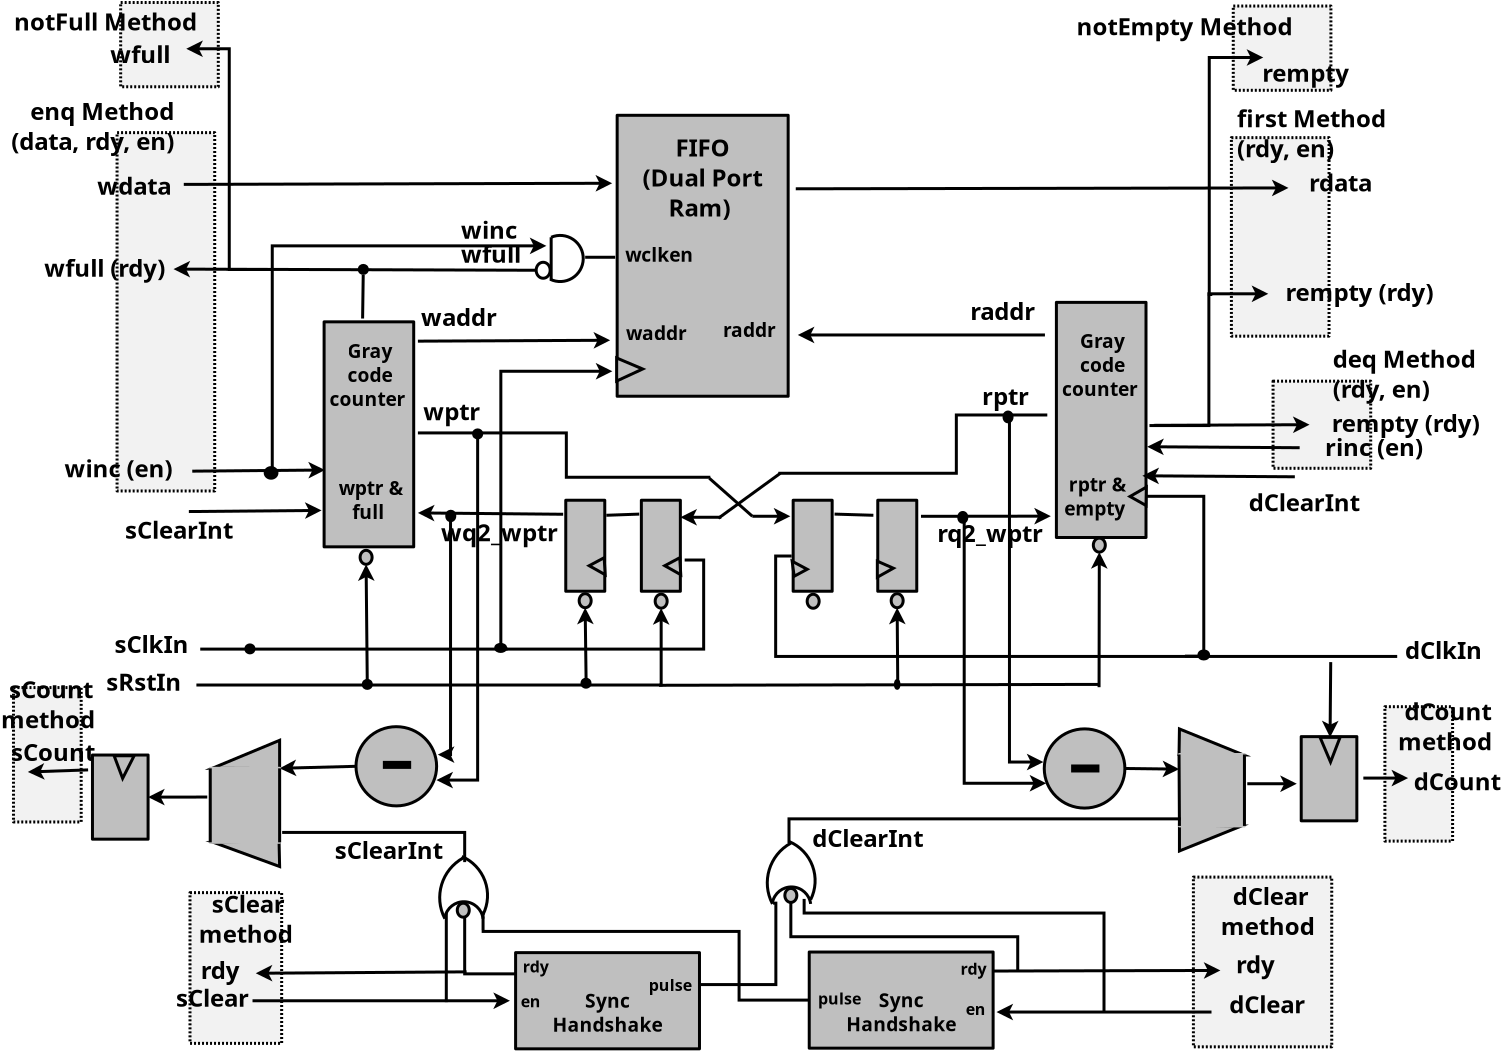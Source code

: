 <?xml version="1.0" encoding="UTF-8"?>
<dia:diagram xmlns:dia="http://www.lysator.liu.se/~alla/dia/">
  <dia:layer name="Background" visible="true">
    <dia:object type="Standard - Box" version="0" id="O0">
      <dia:attribute name="obj_pos">
        <dia:point val="-2.458,45.319"/>
      </dia:attribute>
      <dia:attribute name="obj_bb">
        <dia:rectangle val="-2.533,45.244;2.2,52.93"/>
      </dia:attribute>
      <dia:attribute name="elem_corner">
        <dia:point val="-2.458,45.319"/>
      </dia:attribute>
      <dia:attribute name="elem_width">
        <dia:real val="4.583"/>
      </dia:attribute>
      <dia:attribute name="elem_height">
        <dia:real val="7.535"/>
      </dia:attribute>
      <dia:attribute name="border_width">
        <dia:real val="0.15"/>
      </dia:attribute>
      <dia:attribute name="inner_color">
        <dia:color val="#f2f2f2"/>
      </dia:attribute>
      <dia:attribute name="show_background">
        <dia:boolean val="true"/>
      </dia:attribute>
      <dia:attribute name="line_style">
        <dia:enum val="4"/>
      </dia:attribute>
      <dia:attribute name="corner_radius">
        <dia:real val="1.175e-39"/>
      </dia:attribute>
    </dia:object>
    <dia:object type="Standard - Text" version="1" id="O1">
      <dia:attribute name="obj_pos">
        <dia:point val="0.484,46.324"/>
      </dia:attribute>
      <dia:attribute name="obj_bb">
        <dia:rectangle val="-2.116,45.24;3.118,48.641"/>
      </dia:attribute>
      <dia:attribute name="text">
        <dia:composite type="text">
          <dia:attribute name="string">
            <dia:string>#sClear
method #</dia:string>
          </dia:attribute>
          <dia:attribute name="font">
            <dia:font family="sans" style="80" name="Helvetica-Bold"/>
          </dia:attribute>
          <dia:attribute name="height">
            <dia:real val="1.5"/>
          </dia:attribute>
          <dia:attribute name="pos">
            <dia:point val="0.484,46.324"/>
          </dia:attribute>
          <dia:attribute name="color">
            <dia:color val="#000000"/>
          </dia:attribute>
          <dia:attribute name="alignment">
            <dia:enum val="1"/>
          </dia:attribute>
        </dia:composite>
      </dia:attribute>
      <dia:attribute name="valign">
        <dia:enum val="3"/>
      </dia:attribute>
    </dia:object>
    <dia:object type="Standard - Box" version="0" id="O2">
      <dia:attribute name="obj_pos">
        <dia:point val="47.712,44.541"/>
      </dia:attribute>
      <dia:attribute name="obj_bb">
        <dia:rectangle val="47.637,44.466;54.704,53.103"/>
      </dia:attribute>
      <dia:attribute name="elem_corner">
        <dia:point val="47.712,44.541"/>
      </dia:attribute>
      <dia:attribute name="elem_width">
        <dia:real val="6.917"/>
      </dia:attribute>
      <dia:attribute name="elem_height">
        <dia:real val="8.487"/>
      </dia:attribute>
      <dia:attribute name="border_width">
        <dia:real val="0.15"/>
      </dia:attribute>
      <dia:attribute name="inner_color">
        <dia:color val="#f2f2f2"/>
      </dia:attribute>
      <dia:attribute name="show_background">
        <dia:boolean val="true"/>
      </dia:attribute>
      <dia:attribute name="line_style">
        <dia:enum val="4"/>
      </dia:attribute>
      <dia:attribute name="corner_radius">
        <dia:real val="1.175e-39"/>
      </dia:attribute>
    </dia:object>
    <dia:object type="Standard - Box" version="0" id="O3">
      <dia:attribute name="obj_pos">
        <dia:point val="57.287,36.023"/>
      </dia:attribute>
      <dia:attribute name="obj_bb">
        <dia:rectangle val="57.212,35.948;60.747,42.816"/>
      </dia:attribute>
      <dia:attribute name="elem_corner">
        <dia:point val="57.287,36.023"/>
      </dia:attribute>
      <dia:attribute name="elem_width">
        <dia:real val="3.385"/>
      </dia:attribute>
      <dia:attribute name="elem_height">
        <dia:real val="6.719"/>
      </dia:attribute>
      <dia:attribute name="border_width">
        <dia:real val="0.15"/>
      </dia:attribute>
      <dia:attribute name="inner_color">
        <dia:color val="#f2f2f2"/>
      </dia:attribute>
      <dia:attribute name="show_background">
        <dia:boolean val="true"/>
      </dia:attribute>
      <dia:attribute name="line_style">
        <dia:enum val="4"/>
      </dia:attribute>
      <dia:attribute name="corner_radius">
        <dia:real val="1.175e-39"/>
      </dia:attribute>
    </dia:object>
    <dia:object type="Standard - Text" version="1" id="O4">
      <dia:attribute name="obj_pos">
        <dia:point val="60.441,36.698"/>
      </dia:attribute>
      <dia:attribute name="obj_bb">
        <dia:rectangle val="57.841,35.615;63.075,39.016"/>
      </dia:attribute>
      <dia:attribute name="text">
        <dia:composite type="text">
          <dia:attribute name="string">
            <dia:string>#dCount
method #</dia:string>
          </dia:attribute>
          <dia:attribute name="font">
            <dia:font family="sans" style="80" name="Helvetica-Bold"/>
          </dia:attribute>
          <dia:attribute name="height">
            <dia:real val="1.5"/>
          </dia:attribute>
          <dia:attribute name="pos">
            <dia:point val="60.441,36.698"/>
          </dia:attribute>
          <dia:attribute name="color">
            <dia:color val="#000000"/>
          </dia:attribute>
          <dia:attribute name="alignment">
            <dia:enum val="1"/>
          </dia:attribute>
        </dia:composite>
      </dia:attribute>
      <dia:attribute name="valign">
        <dia:enum val="3"/>
      </dia:attribute>
    </dia:object>
    <dia:object type="Standard - Box" version="0" id="O5">
      <dia:attribute name="obj_pos">
        <dia:point val="-11.284,35.065"/>
      </dia:attribute>
      <dia:attribute name="obj_bb">
        <dia:rectangle val="-11.359,34.99;-7.824,41.858"/>
      </dia:attribute>
      <dia:attribute name="elem_corner">
        <dia:point val="-11.284,35.065"/>
      </dia:attribute>
      <dia:attribute name="elem_width">
        <dia:real val="3.385"/>
      </dia:attribute>
      <dia:attribute name="elem_height">
        <dia:real val="6.719"/>
      </dia:attribute>
      <dia:attribute name="border_width">
        <dia:real val="0.15"/>
      </dia:attribute>
      <dia:attribute name="inner_color">
        <dia:color val="#f2f2f2"/>
      </dia:attribute>
      <dia:attribute name="show_background">
        <dia:boolean val="true"/>
      </dia:attribute>
      <dia:attribute name="line_style">
        <dia:enum val="4"/>
      </dia:attribute>
      <dia:attribute name="corner_radius">
        <dia:real val="1.175e-39"/>
      </dia:attribute>
    </dia:object>
    <dia:object type="Standard - Box" version="0" id="O6">
      <dia:attribute name="obj_pos">
        <dia:point val="-5.925,0.812"/>
      </dia:attribute>
      <dia:attribute name="obj_bb">
        <dia:rectangle val="-6.0,0.738;-0.968,5.1"/>
      </dia:attribute>
      <dia:attribute name="elem_corner">
        <dia:point val="-5.925,0.812"/>
      </dia:attribute>
      <dia:attribute name="elem_width">
        <dia:real val="4.882"/>
      </dia:attribute>
      <dia:attribute name="elem_height">
        <dia:real val="4.213"/>
      </dia:attribute>
      <dia:attribute name="border_width">
        <dia:real val="0.15"/>
      </dia:attribute>
      <dia:attribute name="inner_color">
        <dia:color val="#f2f2f2"/>
      </dia:attribute>
      <dia:attribute name="show_background">
        <dia:boolean val="true"/>
      </dia:attribute>
      <dia:attribute name="line_style">
        <dia:enum val="4"/>
      </dia:attribute>
      <dia:attribute name="corner_radius">
        <dia:real val="1.175e-39"/>
      </dia:attribute>
    </dia:object>
    <dia:object type="Standard - Box" version="0" id="O7">
      <dia:attribute name="obj_pos">
        <dia:point val="49.612,7.568"/>
      </dia:attribute>
      <dia:attribute name="obj_bb">
        <dia:rectangle val="49.537,7.493;54.57,17.57"/>
      </dia:attribute>
      <dia:attribute name="elem_corner">
        <dia:point val="49.612,7.568"/>
      </dia:attribute>
      <dia:attribute name="elem_width">
        <dia:real val="4.882"/>
      </dia:attribute>
      <dia:attribute name="elem_height">
        <dia:real val="9.926"/>
      </dia:attribute>
      <dia:attribute name="border_width">
        <dia:real val="0.15"/>
      </dia:attribute>
      <dia:attribute name="inner_color">
        <dia:color val="#f2f2f2"/>
      </dia:attribute>
      <dia:attribute name="show_background">
        <dia:boolean val="true"/>
      </dia:attribute>
      <dia:attribute name="line_style">
        <dia:enum val="4"/>
      </dia:attribute>
      <dia:attribute name="corner_radius">
        <dia:real val="1.175e-39"/>
      </dia:attribute>
    </dia:object>
    <dia:object type="Standard - Box" version="0" id="O8">
      <dia:attribute name="obj_pos">
        <dia:point val="51.695,19.745"/>
      </dia:attribute>
      <dia:attribute name="obj_bb">
        <dia:rectangle val="51.62,19.67;56.652,24.178"/>
      </dia:attribute>
      <dia:attribute name="elem_corner">
        <dia:point val="51.695,19.745"/>
      </dia:attribute>
      <dia:attribute name="elem_width">
        <dia:real val="4.882"/>
      </dia:attribute>
      <dia:attribute name="elem_height">
        <dia:real val="4.358"/>
      </dia:attribute>
      <dia:attribute name="border_width">
        <dia:real val="0.15"/>
      </dia:attribute>
      <dia:attribute name="inner_color">
        <dia:color val="#f2f2f2"/>
      </dia:attribute>
      <dia:attribute name="show_background">
        <dia:boolean val="true"/>
      </dia:attribute>
      <dia:attribute name="line_style">
        <dia:enum val="4"/>
      </dia:attribute>
      <dia:attribute name="corner_radius">
        <dia:real val="1.175e-39"/>
      </dia:attribute>
    </dia:object>
    <dia:object type="Standard - Text" version="1" id="O9">
      <dia:attribute name="obj_pos">
        <dia:point val="54.678,19.073"/>
      </dia:attribute>
      <dia:attribute name="obj_bb">
        <dia:rectangle val="54.678,18.023;62.578,21.323"/>
      </dia:attribute>
      <dia:attribute name="text">
        <dia:composite type="text">
          <dia:attribute name="string">
            <dia:string>#deq Method 
(rdy, en) #</dia:string>
          </dia:attribute>
          <dia:attribute name="font">
            <dia:font family="sans" style="80" name="Helvetica-Bold"/>
          </dia:attribute>
          <dia:attribute name="height">
            <dia:real val="1.5"/>
          </dia:attribute>
          <dia:attribute name="pos">
            <dia:point val="54.678,19.073"/>
          </dia:attribute>
          <dia:attribute name="color">
            <dia:color val="#000000"/>
          </dia:attribute>
          <dia:attribute name="alignment">
            <dia:enum val="0"/>
          </dia:attribute>
        </dia:composite>
      </dia:attribute>
      <dia:attribute name="valign">
        <dia:enum val="3"/>
      </dia:attribute>
    </dia:object>
    <dia:object type="Standard - Box" version="0" id="O10">
      <dia:attribute name="obj_pos">
        <dia:point val="-6.105,7.318"/>
      </dia:attribute>
      <dia:attribute name="obj_bb">
        <dia:rectangle val="-6.18,7.243;-1.148,25.309"/>
      </dia:attribute>
      <dia:attribute name="elem_corner">
        <dia:point val="-6.105,7.318"/>
      </dia:attribute>
      <dia:attribute name="elem_width">
        <dia:real val="4.882"/>
      </dia:attribute>
      <dia:attribute name="elem_height">
        <dia:real val="17.916"/>
      </dia:attribute>
      <dia:attribute name="border_width">
        <dia:real val="0.15"/>
      </dia:attribute>
      <dia:attribute name="inner_color">
        <dia:color val="#f2f2f2"/>
      </dia:attribute>
      <dia:attribute name="show_background">
        <dia:boolean val="true"/>
      </dia:attribute>
      <dia:attribute name="line_style">
        <dia:enum val="4"/>
      </dia:attribute>
      <dia:attribute name="corner_radius">
        <dia:real val="1.175e-39"/>
      </dia:attribute>
    </dia:object>
    <dia:object type="Standard - Box" version="0" id="O11">
      <dia:attribute name="obj_pos">
        <dia:point val="18.9,6.451"/>
      </dia:attribute>
      <dia:attribute name="obj_bb">
        <dia:rectangle val="18.825,6.376;27.525,20.575"/>
      </dia:attribute>
      <dia:attribute name="elem_corner">
        <dia:point val="18.9,6.451"/>
      </dia:attribute>
      <dia:attribute name="elem_width">
        <dia:real val="8.55"/>
      </dia:attribute>
      <dia:attribute name="elem_height">
        <dia:real val="14.049"/>
      </dia:attribute>
      <dia:attribute name="border_width">
        <dia:real val="0.15"/>
      </dia:attribute>
      <dia:attribute name="inner_color">
        <dia:color val="#bfbfbf"/>
      </dia:attribute>
      <dia:attribute name="show_background">
        <dia:boolean val="true"/>
      </dia:attribute>
      <dia:attribute name="corner_radius">
        <dia:real val="1.175e-39"/>
      </dia:attribute>
    </dia:object>
    <dia:object type="Standard - Text" version="1" id="O12">
      <dia:attribute name="obj_pos">
        <dia:point val="23.166,8.516"/>
      </dia:attribute>
      <dia:attribute name="obj_bb">
        <dia:rectangle val="19.966,7.466;26.366,12.266"/>
      </dia:attribute>
      <dia:attribute name="text">
        <dia:composite type="text">
          <dia:attribute name="string">
            <dia:string>#FIFO
(Dual Port
Ram) #</dia:string>
          </dia:attribute>
          <dia:attribute name="font">
            <dia:font family="sans" style="80" name="Helvetica-Bold"/>
          </dia:attribute>
          <dia:attribute name="height">
            <dia:real val="1.5"/>
          </dia:attribute>
          <dia:attribute name="pos">
            <dia:point val="23.166,8.516"/>
          </dia:attribute>
          <dia:attribute name="color">
            <dia:color val="#000000"/>
          </dia:attribute>
          <dia:attribute name="alignment">
            <dia:enum val="1"/>
          </dia:attribute>
        </dia:composite>
      </dia:attribute>
      <dia:attribute name="valign">
        <dia:enum val="3"/>
      </dia:attribute>
    </dia:object>
    <dia:object type="Standard - Line" version="0" id="O13">
      <dia:attribute name="obj_pos">
        <dia:point val="-2.769,9.907"/>
      </dia:attribute>
      <dia:attribute name="obj_bb">
        <dia:rectangle val="-2.845,9.35;18.726,10.35"/>
      </dia:attribute>
      <dia:attribute name="conn_endpoints">
        <dia:point val="-2.769,9.907"/>
        <dia:point val="18.65,9.85"/>
      </dia:attribute>
      <dia:attribute name="numcp">
        <dia:int val="1"/>
      </dia:attribute>
      <dia:attribute name="line_width">
        <dia:real val="0.15"/>
      </dia:attribute>
      <dia:attribute name="end_arrow">
        <dia:enum val="22"/>
      </dia:attribute>
      <dia:attribute name="end_arrow_length">
        <dia:real val="0.5"/>
      </dia:attribute>
      <dia:attribute name="end_arrow_width">
        <dia:real val="0.5"/>
      </dia:attribute>
    </dia:object>
    <dia:object type="Standard - Text" version="1" id="O14">
      <dia:attribute name="obj_pos">
        <dia:point val="-5.098,10.42"/>
      </dia:attribute>
      <dia:attribute name="obj_bb">
        <dia:rectangle val="-7.223,9.37;-2.973,11.17"/>
      </dia:attribute>
      <dia:attribute name="text">
        <dia:composite type="text">
          <dia:attribute name="string">
            <dia:string>#wdata #</dia:string>
          </dia:attribute>
          <dia:attribute name="font">
            <dia:font family="sans" style="80" name="Helvetica-Bold"/>
          </dia:attribute>
          <dia:attribute name="height">
            <dia:real val="1.5"/>
          </dia:attribute>
          <dia:attribute name="pos">
            <dia:point val="-5.098,10.42"/>
          </dia:attribute>
          <dia:attribute name="color">
            <dia:color val="#000000"/>
          </dia:attribute>
          <dia:attribute name="alignment">
            <dia:enum val="1"/>
          </dia:attribute>
        </dia:composite>
      </dia:attribute>
      <dia:attribute name="valign">
        <dia:enum val="3"/>
      </dia:attribute>
    </dia:object>
    <dia:object type="Standard - Line" version="0" id="O15">
      <dia:attribute name="obj_pos">
        <dia:point val="27.83,10.127"/>
      </dia:attribute>
      <dia:attribute name="obj_bb">
        <dia:rectangle val="27.755,9.583;52.542,10.583"/>
      </dia:attribute>
      <dia:attribute name="conn_endpoints">
        <dia:point val="27.83,10.127"/>
        <dia:point val="52.466,10.083"/>
      </dia:attribute>
      <dia:attribute name="numcp">
        <dia:int val="1"/>
      </dia:attribute>
      <dia:attribute name="line_width">
        <dia:real val="0.15"/>
      </dia:attribute>
      <dia:attribute name="end_arrow">
        <dia:enum val="22"/>
      </dia:attribute>
      <dia:attribute name="end_arrow_length">
        <dia:real val="0.5"/>
      </dia:attribute>
      <dia:attribute name="end_arrow_width">
        <dia:real val="0.5"/>
      </dia:attribute>
    </dia:object>
    <dia:object type="Standard - Text" version="1" id="O16">
      <dia:attribute name="obj_pos">
        <dia:point val="55.214,10.265"/>
      </dia:attribute>
      <dia:attribute name="obj_bb">
        <dia:rectangle val="53.314,9.215;57.114,11.015"/>
      </dia:attribute>
      <dia:attribute name="text">
        <dia:composite type="text">
          <dia:attribute name="string">
            <dia:string>#rdata #</dia:string>
          </dia:attribute>
          <dia:attribute name="font">
            <dia:font family="sans" style="80" name="Helvetica-Bold"/>
          </dia:attribute>
          <dia:attribute name="height">
            <dia:real val="1.5"/>
          </dia:attribute>
          <dia:attribute name="pos">
            <dia:point val="55.214,10.265"/>
          </dia:attribute>
          <dia:attribute name="color">
            <dia:color val="#000000"/>
          </dia:attribute>
          <dia:attribute name="alignment">
            <dia:enum val="1"/>
          </dia:attribute>
        </dia:composite>
      </dia:attribute>
      <dia:attribute name="valign">
        <dia:enum val="3"/>
      </dia:attribute>
    </dia:object>
    <dia:group>
      <dia:group>
        <dia:object type="Standard - Arc" version="0" id="O17">
          <dia:attribute name="obj_pos">
            <dia:point val="15.55,14.65"/>
          </dia:attribute>
          <dia:attribute name="obj_bb">
            <dia:rectangle val="15.473,12.383;17.279,14.839"/>
          </dia:attribute>
          <dia:attribute name="conn_endpoints">
            <dia:point val="15.55,14.65"/>
            <dia:point val="15.6,12.55"/>
          </dia:attribute>
          <dia:attribute name="curve_distance">
            <dia:real val="1.629"/>
          </dia:attribute>
          <dia:attribute name="line_width">
            <dia:real val="0.15"/>
          </dia:attribute>
        </dia:object>
        <dia:object type="Standard - Line" version="0" id="O18">
          <dia:attribute name="obj_pos">
            <dia:point val="15.6,12.55"/>
          </dia:attribute>
          <dia:attribute name="obj_bb">
            <dia:rectangle val="15.525,12.475;15.675,14.775"/>
          </dia:attribute>
          <dia:attribute name="conn_endpoints">
            <dia:point val="15.6,12.55"/>
            <dia:point val="15.6,14.7"/>
          </dia:attribute>
          <dia:attribute name="numcp">
            <dia:int val="1"/>
          </dia:attribute>
          <dia:attribute name="line_width">
            <dia:real val="0.15"/>
          </dia:attribute>
        </dia:object>
      </dia:group>
      <dia:object type="Standard - Ellipse" version="0" id="O19">
        <dia:attribute name="obj_pos">
          <dia:point val="14.85,13.8"/>
        </dia:attribute>
        <dia:attribute name="obj_bb">
          <dia:rectangle val="14.775,13.725;15.625,14.675"/>
        </dia:attribute>
        <dia:attribute name="elem_corner">
          <dia:point val="14.85,13.8"/>
        </dia:attribute>
        <dia:attribute name="elem_width">
          <dia:real val="0.7"/>
        </dia:attribute>
        <dia:attribute name="elem_height">
          <dia:real val="0.8"/>
        </dia:attribute>
        <dia:attribute name="border_width">
          <dia:real val="0.15"/>
        </dia:attribute>
      </dia:object>
    </dia:group>
    <dia:object type="Standard - Line" version="0" id="O20">
      <dia:attribute name="obj_pos">
        <dia:point val="17.3,13.55"/>
      </dia:attribute>
      <dia:attribute name="obj_bb">
        <dia:rectangle val="17.225,13.475;18.875,13.625"/>
      </dia:attribute>
      <dia:attribute name="conn_endpoints">
        <dia:point val="17.3,13.55"/>
        <dia:point val="18.8,13.55"/>
      </dia:attribute>
      <dia:attribute name="numcp">
        <dia:int val="1"/>
      </dia:attribute>
      <dia:attribute name="line_width">
        <dia:real val="0.15"/>
      </dia:attribute>
    </dia:object>
    <dia:object type="Standard - Text" version="1" id="O21">
      <dia:attribute name="obj_pos">
        <dia:point val="21.125,13.775"/>
      </dia:attribute>
      <dia:attribute name="obj_bb">
        <dia:rectangle val="19.225,12.925;23.025,14.375"/>
      </dia:attribute>
      <dia:attribute name="text">
        <dia:composite type="text">
          <dia:attribute name="string">
            <dia:string>#wclken #</dia:string>
          </dia:attribute>
          <dia:attribute name="font">
            <dia:font family="sans" style="80" name="Helvetica-Bold"/>
          </dia:attribute>
          <dia:attribute name="height">
            <dia:real val="1.2"/>
          </dia:attribute>
          <dia:attribute name="pos">
            <dia:point val="21.125,13.775"/>
          </dia:attribute>
          <dia:attribute name="color">
            <dia:color val="#000000"/>
          </dia:attribute>
          <dia:attribute name="alignment">
            <dia:enum val="1"/>
          </dia:attribute>
        </dia:composite>
      </dia:attribute>
      <dia:attribute name="valign">
        <dia:enum val="3"/>
      </dia:attribute>
    </dia:object>
    <dia:object type="Standard - Line" version="0" id="O22">
      <dia:attribute name="obj_pos">
        <dia:point val="-3.282,14.142"/>
      </dia:attribute>
      <dia:attribute name="obj_bb">
        <dia:rectangle val="-3.358,13.642;14.925,14.642"/>
      </dia:attribute>
      <dia:attribute name="conn_endpoints">
        <dia:point val="-3.282,14.142"/>
        <dia:point val="14.85,14.2"/>
      </dia:attribute>
      <dia:attribute name="numcp">
        <dia:int val="1"/>
      </dia:attribute>
      <dia:attribute name="line_width">
        <dia:real val="0.15"/>
      </dia:attribute>
      <dia:attribute name="start_arrow">
        <dia:enum val="22"/>
      </dia:attribute>
      <dia:attribute name="start_arrow_length">
        <dia:real val="0.5"/>
      </dia:attribute>
      <dia:attribute name="start_arrow_width">
        <dia:real val="0.5"/>
      </dia:attribute>
      <dia:connections>
        <dia:connection handle="1" to="O19" connection="3"/>
      </dia:connections>
    </dia:object>
    <dia:object type="Standard - Text" version="1" id="O23">
      <dia:attribute name="obj_pos">
        <dia:point val="-6.576,14.518"/>
      </dia:attribute>
      <dia:attribute name="obj_bb">
        <dia:rectangle val="-10.052,13.468;-3.101,15.268"/>
      </dia:attribute>
      <dia:attribute name="text">
        <dia:composite type="text">
          <dia:attribute name="string">
            <dia:string>#wfull (rdy) #</dia:string>
          </dia:attribute>
          <dia:attribute name="font">
            <dia:font family="sans" style="80" name="Helvetica-Bold"/>
          </dia:attribute>
          <dia:attribute name="height">
            <dia:real val="1.5"/>
          </dia:attribute>
          <dia:attribute name="pos">
            <dia:point val="-6.576,14.518"/>
          </dia:attribute>
          <dia:attribute name="color">
            <dia:color val="#000000"/>
          </dia:attribute>
          <dia:attribute name="alignment">
            <dia:enum val="1"/>
          </dia:attribute>
        </dia:composite>
      </dia:attribute>
      <dia:attribute name="valign">
        <dia:enum val="3"/>
      </dia:attribute>
    </dia:object>
    <dia:object type="Standard - Line" version="0" id="O24">
      <dia:attribute name="obj_pos">
        <dia:point val="8.937,17.745"/>
      </dia:attribute>
      <dia:attribute name="obj_bb">
        <dia:rectangle val="8.861,17.2;18.627,18.2"/>
      </dia:attribute>
      <dia:attribute name="conn_endpoints">
        <dia:point val="8.937,17.745"/>
        <dia:point val="18.55,17.7"/>
      </dia:attribute>
      <dia:attribute name="numcp">
        <dia:int val="1"/>
      </dia:attribute>
      <dia:attribute name="line_width">
        <dia:real val="0.15"/>
      </dia:attribute>
      <dia:attribute name="end_arrow">
        <dia:enum val="22"/>
      </dia:attribute>
      <dia:attribute name="end_arrow_length">
        <dia:real val="0.5"/>
      </dia:attribute>
      <dia:attribute name="end_arrow_width">
        <dia:real val="0.5"/>
      </dia:attribute>
    </dia:object>
    <dia:object type="Standard - Text" version="1" id="O25">
      <dia:attribute name="obj_pos">
        <dia:point val="20.987,17.7"/>
      </dia:attribute>
      <dia:attribute name="obj_bb">
        <dia:rectangle val="19.262,16.85;22.712,18.3"/>
      </dia:attribute>
      <dia:attribute name="text">
        <dia:composite type="text">
          <dia:attribute name="string">
            <dia:string>#waddr #</dia:string>
          </dia:attribute>
          <dia:attribute name="font">
            <dia:font family="sans" style="80" name="Helvetica-Bold"/>
          </dia:attribute>
          <dia:attribute name="height">
            <dia:real val="1.2"/>
          </dia:attribute>
          <dia:attribute name="pos">
            <dia:point val="20.987,17.7"/>
          </dia:attribute>
          <dia:attribute name="color">
            <dia:color val="#000000"/>
          </dia:attribute>
          <dia:attribute name="alignment">
            <dia:enum val="1"/>
          </dia:attribute>
        </dia:composite>
      </dia:attribute>
      <dia:attribute name="valign">
        <dia:enum val="3"/>
      </dia:attribute>
    </dia:object>
    <dia:object type="Standard - Text" version="1" id="O26">
      <dia:attribute name="obj_pos">
        <dia:point val="25.646,17.534"/>
      </dia:attribute>
      <dia:attribute name="obj_bb">
        <dia:rectangle val="24.096,16.684;27.196,18.134"/>
      </dia:attribute>
      <dia:attribute name="text">
        <dia:composite type="text">
          <dia:attribute name="string">
            <dia:string>#raddr #</dia:string>
          </dia:attribute>
          <dia:attribute name="font">
            <dia:font family="sans" style="80" name="Helvetica-Bold"/>
          </dia:attribute>
          <dia:attribute name="height">
            <dia:real val="1.2"/>
          </dia:attribute>
          <dia:attribute name="pos">
            <dia:point val="25.646,17.534"/>
          </dia:attribute>
          <dia:attribute name="color">
            <dia:color val="#000000"/>
          </dia:attribute>
          <dia:attribute name="alignment">
            <dia:enum val="1"/>
          </dia:attribute>
        </dia:composite>
      </dia:attribute>
      <dia:attribute name="valign">
        <dia:enum val="3"/>
      </dia:attribute>
    </dia:object>
    <dia:object type="Standard - Line" version="0" id="O27">
      <dia:attribute name="obj_pos">
        <dia:point val="27.932,17.435"/>
      </dia:attribute>
      <dia:attribute name="obj_bb">
        <dia:rectangle val="27.857,16.935;40.364,17.935"/>
      </dia:attribute>
      <dia:attribute name="conn_endpoints">
        <dia:point val="27.932,17.435"/>
        <dia:point val="40.289,17.436"/>
      </dia:attribute>
      <dia:attribute name="numcp">
        <dia:int val="1"/>
      </dia:attribute>
      <dia:attribute name="line_width">
        <dia:real val="0.15"/>
      </dia:attribute>
      <dia:attribute name="start_arrow">
        <dia:enum val="22"/>
      </dia:attribute>
      <dia:attribute name="start_arrow_length">
        <dia:real val="0.5"/>
      </dia:attribute>
      <dia:attribute name="start_arrow_width">
        <dia:real val="0.5"/>
      </dia:attribute>
    </dia:object>
    <dia:object type="Standard - Line" version="0" id="O28">
      <dia:attribute name="obj_pos">
        <dia:point val="-2.345,24.245"/>
      </dia:attribute>
      <dia:attribute name="obj_bb">
        <dia:rectangle val="-2.421,23.688;4.369,24.689"/>
      </dia:attribute>
      <dia:attribute name="conn_endpoints">
        <dia:point val="-2.345,24.245"/>
        <dia:point val="4.29,24.188"/>
      </dia:attribute>
      <dia:attribute name="numcp">
        <dia:int val="1"/>
      </dia:attribute>
      <dia:attribute name="line_width">
        <dia:real val="0.15"/>
      </dia:attribute>
      <dia:attribute name="end_arrow">
        <dia:enum val="22"/>
      </dia:attribute>
      <dia:attribute name="end_arrow_length">
        <dia:real val="0.5"/>
      </dia:attribute>
      <dia:attribute name="end_arrow_width">
        <dia:real val="0.5"/>
      </dia:attribute>
    </dia:object>
    <dia:object type="Standard - Box" version="0" id="O29">
      <dia:attribute name="obj_pos">
        <dia:point val="40.862,15.804"/>
      </dia:attribute>
      <dia:attribute name="obj_bb">
        <dia:rectangle val="40.787,15.729;45.417,27.636"/>
      </dia:attribute>
      <dia:attribute name="elem_corner">
        <dia:point val="40.862,15.804"/>
      </dia:attribute>
      <dia:attribute name="elem_width">
        <dia:real val="4.48"/>
      </dia:attribute>
      <dia:attribute name="elem_height">
        <dia:real val="11.757"/>
      </dia:attribute>
      <dia:attribute name="border_width">
        <dia:real val="0.15"/>
      </dia:attribute>
      <dia:attribute name="inner_color">
        <dia:color val="#bfbfbf"/>
      </dia:attribute>
      <dia:attribute name="show_background">
        <dia:boolean val="true"/>
      </dia:attribute>
      <dia:attribute name="corner_radius">
        <dia:real val="1.175e-39"/>
      </dia:attribute>
    </dia:object>
    <dia:object type="Standard - Text" version="1" id="O30">
      <dia:attribute name="obj_pos">
        <dia:point val="43.167,18.086"/>
      </dia:attribute>
      <dia:attribute name="obj_bb">
        <dia:rectangle val="41.042,17.208;45.32,21.141"/>
      </dia:attribute>
      <dia:attribute name="text">
        <dia:composite type="text">
          <dia:attribute name="string">
            <dia:string>#Gray
code
counter #</dia:string>
          </dia:attribute>
          <dia:attribute name="font">
            <dia:font family="sans" style="80" name="Helvetica-Bold"/>
          </dia:attribute>
          <dia:attribute name="height">
            <dia:real val="1.2"/>
          </dia:attribute>
          <dia:attribute name="pos">
            <dia:point val="43.167,18.086"/>
          </dia:attribute>
          <dia:attribute name="color">
            <dia:color val="#000000"/>
          </dia:attribute>
          <dia:attribute name="alignment">
            <dia:enum val="1"/>
          </dia:attribute>
        </dia:composite>
      </dia:attribute>
      <dia:attribute name="valign">
        <dia:enum val="3"/>
      </dia:attribute>
    </dia:object>
    <dia:object type="Standard - Polygon" version="0" id="O31">
      <dia:attribute name="obj_pos">
        <dia:point val="18.875,18.587"/>
      </dia:attribute>
      <dia:attribute name="obj_bb">
        <dia:rectangle val="18.8,18.474;20.36,19.855"/>
      </dia:attribute>
      <dia:attribute name="poly_points">
        <dia:point val="18.875,18.587"/>
        <dia:point val="20.175,19.137"/>
        <dia:point val="18.875,19.738"/>
      </dia:attribute>
      <dia:attribute name="line_width">
        <dia:real val="0.15"/>
      </dia:attribute>
      <dia:attribute name="inner_color">
        <dia:color val="#bfbfbf"/>
      </dia:attribute>
      <dia:attribute name="show_background">
        <dia:boolean val="true"/>
      </dia:attribute>
    </dia:object>
    <dia:group>
      <dia:group>
        <dia:object type="Standard - Box" version="0" id="O32">
          <dia:attribute name="obj_pos">
            <dia:point val="16.33,25.7"/>
          </dia:attribute>
          <dia:attribute name="obj_bb">
            <dia:rectangle val="16.255,25.625;18.355,30.325"/>
          </dia:attribute>
          <dia:attribute name="elem_corner">
            <dia:point val="16.33,25.7"/>
          </dia:attribute>
          <dia:attribute name="elem_width">
            <dia:real val="1.95"/>
          </dia:attribute>
          <dia:attribute name="elem_height">
            <dia:real val="4.55"/>
          </dia:attribute>
          <dia:attribute name="border_width">
            <dia:real val="0.15"/>
          </dia:attribute>
          <dia:attribute name="inner_color">
            <dia:color val="#bfbfbf"/>
          </dia:attribute>
          <dia:attribute name="show_background">
            <dia:boolean val="true"/>
          </dia:attribute>
          <dia:attribute name="corner_radius">
            <dia:real val="1.175e-39"/>
          </dia:attribute>
        </dia:object>
        <dia:object type="Standard - Polygon" version="0" id="O33">
          <dia:attribute name="obj_pos">
            <dia:point val="18.25,28.573"/>
          </dia:attribute>
          <dia:attribute name="obj_bb">
            <dia:rectangle val="17.344,28.451;18.383,29.555"/>
          </dia:attribute>
          <dia:attribute name="poly_points">
            <dia:point val="18.25,28.573"/>
            <dia:point val="18.3,29.422"/>
            <dia:point val="17.5,28.973"/>
          </dia:attribute>
          <dia:attribute name="line_width">
            <dia:real val="0.15"/>
          </dia:attribute>
          <dia:attribute name="inner_color">
            <dia:color val="#bfbfbf"/>
          </dia:attribute>
          <dia:attribute name="show_background">
            <dia:boolean val="true"/>
          </dia:attribute>
        </dia:object>
      </dia:group>
      <dia:object type="Standard - Ellipse" version="0" id="O34">
        <dia:attribute name="obj_pos">
          <dia:point val="17,30.372"/>
        </dia:attribute>
        <dia:attribute name="obj_bb">
          <dia:rectangle val="16.925,30.297;17.675,31.148"/>
        </dia:attribute>
        <dia:attribute name="elem_corner">
          <dia:point val="17,30.372"/>
        </dia:attribute>
        <dia:attribute name="elem_width">
          <dia:real val="0.6"/>
        </dia:attribute>
        <dia:attribute name="elem_height">
          <dia:real val="0.7"/>
        </dia:attribute>
        <dia:attribute name="border_width">
          <dia:real val="0.15"/>
        </dia:attribute>
        <dia:attribute name="inner_color">
          <dia:color val="#bfbfbf"/>
        </dia:attribute>
      </dia:object>
    </dia:group>
    <dia:object type="Standard - Ellipse" version="0" id="O35">
      <dia:attribute name="obj_pos">
        <dia:point val="42.708,27.593"/>
      </dia:attribute>
      <dia:attribute name="obj_bb">
        <dia:rectangle val="42.633,27.518;43.383,28.368"/>
      </dia:attribute>
      <dia:attribute name="elem_corner">
        <dia:point val="42.708,27.593"/>
      </dia:attribute>
      <dia:attribute name="elem_width">
        <dia:real val="0.6"/>
      </dia:attribute>
      <dia:attribute name="elem_height">
        <dia:real val="0.7"/>
      </dia:attribute>
      <dia:attribute name="border_width">
        <dia:real val="0.15"/>
      </dia:attribute>
      <dia:attribute name="inner_color">
        <dia:color val="#bfbfbf"/>
      </dia:attribute>
    </dia:object>
    <dia:object type="Standard - Line" version="0" id="O36">
      <dia:attribute name="obj_pos">
        <dia:point val="16.2,26.4"/>
      </dia:attribute>
      <dia:attribute name="obj_bb">
        <dia:rectangle val="8.857,25.832;16.276,26.834"/>
      </dia:attribute>
      <dia:attribute name="conn_endpoints">
        <dia:point val="16.2,26.4"/>
        <dia:point val="8.937,26.333"/>
      </dia:attribute>
      <dia:attribute name="numcp">
        <dia:int val="1"/>
      </dia:attribute>
      <dia:attribute name="line_width">
        <dia:real val="0.15"/>
      </dia:attribute>
      <dia:attribute name="end_arrow">
        <dia:enum val="22"/>
      </dia:attribute>
      <dia:attribute name="end_arrow_length">
        <dia:real val="0.5"/>
      </dia:attribute>
      <dia:attribute name="end_arrow_width">
        <dia:real val="0.5"/>
      </dia:attribute>
    </dia:object>
    <dia:object type="Standard - Line" version="0" id="O37">
      <dia:attribute name="obj_pos">
        <dia:point val="34.091,26.503"/>
      </dia:attribute>
      <dia:attribute name="obj_bb">
        <dia:rectangle val="34.016,25.995;40.659,26.995"/>
      </dia:attribute>
      <dia:attribute name="conn_endpoints">
        <dia:point val="34.091,26.503"/>
        <dia:point val="40.584,26.495"/>
      </dia:attribute>
      <dia:attribute name="numcp">
        <dia:int val="1"/>
      </dia:attribute>
      <dia:attribute name="line_width">
        <dia:real val="0.15"/>
      </dia:attribute>
      <dia:attribute name="end_arrow">
        <dia:enum val="22"/>
      </dia:attribute>
      <dia:attribute name="end_arrow_length">
        <dia:real val="0.5"/>
      </dia:attribute>
      <dia:attribute name="end_arrow_width">
        <dia:real val="0.5"/>
      </dia:attribute>
    </dia:object>
    <dia:object type="Standard - ZigZagLine" version="1" id="O38">
      <dia:attribute name="obj_pos">
        <dia:point val="-2.063,34.965"/>
      </dia:attribute>
      <dia:attribute name="obj_bb">
        <dia:rectangle val="-2.139,31.02;21.6,35.04"/>
      </dia:attribute>
      <dia:attribute name="orth_points">
        <dia:point val="-2.063,34.965"/>
        <dia:point val="-2.063,34.938"/>
        <dia:point val="21.1,34.938"/>
        <dia:point val="21.1,31.095"/>
      </dia:attribute>
      <dia:attribute name="orth_orient">
        <dia:enum val="1"/>
        <dia:enum val="0"/>
        <dia:enum val="1"/>
      </dia:attribute>
      <dia:attribute name="autorouting">
        <dia:boolean val="false"/>
      </dia:attribute>
      <dia:attribute name="line_width">
        <dia:real val="0.15"/>
      </dia:attribute>
      <dia:attribute name="end_arrow">
        <dia:enum val="22"/>
      </dia:attribute>
      <dia:attribute name="end_arrow_length">
        <dia:real val="0.5"/>
      </dia:attribute>
      <dia:attribute name="end_arrow_width">
        <dia:real val="0.5"/>
      </dia:attribute>
      <dia:connections>
        <dia:connection handle="1" to="O67" connection="6"/>
      </dia:connections>
    </dia:object>
    <dia:object type="Standard - Line" version="0" id="O39">
      <dia:attribute name="obj_pos">
        <dia:point val="17.35,34.938"/>
      </dia:attribute>
      <dia:attribute name="obj_bb">
        <dia:rectangle val="16.799,30.991;17.801,35.014"/>
      </dia:attribute>
      <dia:attribute name="conn_endpoints">
        <dia:point val="17.35,34.938"/>
        <dia:point val="17.3,31.073"/>
      </dia:attribute>
      <dia:attribute name="numcp">
        <dia:int val="1"/>
      </dia:attribute>
      <dia:attribute name="line_width">
        <dia:real val="0.15"/>
      </dia:attribute>
      <dia:attribute name="end_arrow">
        <dia:enum val="22"/>
      </dia:attribute>
      <dia:attribute name="end_arrow_length">
        <dia:real val="0.5"/>
      </dia:attribute>
      <dia:attribute name="end_arrow_width">
        <dia:real val="0.5"/>
      </dia:attribute>
      <dia:connections>
        <dia:connection handle="1" to="O34" connection="6"/>
      </dia:connections>
    </dia:object>
    <dia:object type="Standard - Line" version="0" id="O40">
      <dia:attribute name="obj_pos">
        <dia:point val="6.407,34.965"/>
      </dia:attribute>
      <dia:attribute name="obj_bb">
        <dia:rectangle val="5.846,28.823;6.848,35.041"/>
      </dia:attribute>
      <dia:attribute name="conn_endpoints">
        <dia:point val="6.407,34.965"/>
        <dia:point val="6.347,28.903"/>
      </dia:attribute>
      <dia:attribute name="numcp">
        <dia:int val="1"/>
      </dia:attribute>
      <dia:attribute name="line_width">
        <dia:real val="0.15"/>
      </dia:attribute>
      <dia:attribute name="end_arrow">
        <dia:enum val="22"/>
      </dia:attribute>
      <dia:attribute name="end_arrow_length">
        <dia:real val="0.5"/>
      </dia:attribute>
      <dia:attribute name="end_arrow_width">
        <dia:real val="0.5"/>
      </dia:attribute>
      <dia:connections>
        <dia:connection handle="1" to="O82" connection="6"/>
      </dia:connections>
    </dia:object>
    <dia:object type="Standard - Line" version="0" id="O41">
      <dia:attribute name="obj_pos">
        <dia:point val="32.93,34.965"/>
      </dia:attribute>
      <dia:attribute name="obj_bb">
        <dia:rectangle val="32.399,30.994;33.401,35.041"/>
      </dia:attribute>
      <dia:attribute name="conn_endpoints">
        <dia:point val="32.93,34.965"/>
        <dia:point val="32.9,31.073"/>
      </dia:attribute>
      <dia:attribute name="numcp">
        <dia:int val="1"/>
      </dia:attribute>
      <dia:attribute name="line_width">
        <dia:real val="0.15"/>
      </dia:attribute>
      <dia:attribute name="end_arrow">
        <dia:enum val="22"/>
      </dia:attribute>
      <dia:attribute name="end_arrow_length">
        <dia:real val="0.5"/>
      </dia:attribute>
      <dia:attribute name="end_arrow_width">
        <dia:real val="0.5"/>
      </dia:attribute>
      <dia:connections>
        <dia:connection handle="1" to="O69" connection="6"/>
      </dia:connections>
    </dia:object>
    <dia:object type="Standard - Line" version="0" id="O42">
      <dia:attribute name="obj_pos">
        <dia:point val="42.995,35.048"/>
      </dia:attribute>
      <dia:attribute name="obj_bb">
        <dia:rectangle val="42.507,28.218;43.508,35.123"/>
      </dia:attribute>
      <dia:attribute name="conn_endpoints">
        <dia:point val="42.995,35.048"/>
        <dia:point val="43.008,28.293"/>
      </dia:attribute>
      <dia:attribute name="numcp">
        <dia:int val="1"/>
      </dia:attribute>
      <dia:attribute name="line_width">
        <dia:real val="0.15"/>
      </dia:attribute>
      <dia:attribute name="end_arrow">
        <dia:enum val="22"/>
      </dia:attribute>
      <dia:attribute name="end_arrow_length">
        <dia:real val="0.5"/>
      </dia:attribute>
      <dia:attribute name="end_arrow_width">
        <dia:real val="0.5"/>
      </dia:attribute>
      <dia:connections>
        <dia:connection handle="1" to="O35" connection="6"/>
      </dia:connections>
    </dia:object>
    <dia:object type="Standard - Polygon" version="0" id="O43">
      <dia:attribute name="obj_pos">
        <dia:point val="45.358,25.043"/>
      </dia:attribute>
      <dia:attribute name="obj_bb">
        <dia:rectangle val="44.391,24.913;45.435,26.088"/>
      </dia:attribute>
      <dia:attribute name="poly_points">
        <dia:point val="45.358,25.043"/>
        <dia:point val="45.342,25.961"/>
        <dia:point val="44.542,25.511"/>
      </dia:attribute>
      <dia:attribute name="line_width">
        <dia:real val="0.15"/>
      </dia:attribute>
      <dia:attribute name="inner_color">
        <dia:color val="#bfbfbf"/>
      </dia:attribute>
      <dia:attribute name="show_background">
        <dia:boolean val="true"/>
      </dia:attribute>
    </dia:object>
    <dia:object type="Standard - ZigZagLine" version="1" id="O44">
      <dia:attribute name="obj_pos">
        <dia:point val="27.625,28.488"/>
      </dia:attribute>
      <dia:attribute name="obj_bb">
        <dia:rectangle val="26.75,28.413;57.977,33.584"/>
      </dia:attribute>
      <dia:attribute name="orth_points">
        <dia:point val="27.625,28.488"/>
        <dia:point val="26.825,28.488"/>
        <dia:point val="26.825,33.509"/>
        <dia:point val="57.902,33.509"/>
      </dia:attribute>
      <dia:attribute name="orth_orient">
        <dia:enum val="0"/>
        <dia:enum val="1"/>
        <dia:enum val="0"/>
      </dia:attribute>
      <dia:attribute name="autorouting">
        <dia:boolean val="false"/>
      </dia:attribute>
      <dia:attribute name="line_width">
        <dia:real val="0.15"/>
      </dia:attribute>
    </dia:object>
    <dia:object type="Standard - ZigZagLine" version="1" id="O45">
      <dia:attribute name="obj_pos">
        <dia:point val="45.35,25.502"/>
      </dia:attribute>
      <dia:attribute name="obj_bb">
        <dia:rectangle val="45.275,25.427;48.306,33.57"/>
      </dia:attribute>
      <dia:attribute name="orth_points">
        <dia:point val="45.35,25.502"/>
        <dia:point val="48.231,25.502"/>
        <dia:point val="48.231,33.495"/>
        <dia:point val="47.289,33.495"/>
      </dia:attribute>
      <dia:attribute name="orth_orient">
        <dia:enum val="0"/>
        <dia:enum val="1"/>
        <dia:enum val="0"/>
      </dia:attribute>
      <dia:attribute name="autorouting">
        <dia:boolean val="false"/>
      </dia:attribute>
      <dia:attribute name="line_width">
        <dia:real val="0.15"/>
      </dia:attribute>
      <dia:connections>
        <dia:connection handle="0" to="O43" connection="1"/>
      </dia:connections>
    </dia:object>
    <dia:object type="Standard - Text" version="1" id="O46">
      <dia:attribute name="obj_pos">
        <dia:point val="60.368,33.633"/>
      </dia:attribute>
      <dia:attribute name="obj_bb">
        <dia:rectangle val="58.159,32.55;62.543,34.451"/>
      </dia:attribute>
      <dia:attribute name="text">
        <dia:composite type="text">
          <dia:attribute name="string">
            <dia:string>#dClkIn #</dia:string>
          </dia:attribute>
          <dia:attribute name="font">
            <dia:font family="sans" style="80" name="Helvetica-Bold"/>
          </dia:attribute>
          <dia:attribute name="height">
            <dia:real val="1.5"/>
          </dia:attribute>
          <dia:attribute name="pos">
            <dia:point val="60.368,33.633"/>
          </dia:attribute>
          <dia:attribute name="color">
            <dia:color val="#000000"/>
          </dia:attribute>
          <dia:attribute name="alignment">
            <dia:enum val="1"/>
          </dia:attribute>
        </dia:composite>
      </dia:attribute>
      <dia:attribute name="valign">
        <dia:enum val="3"/>
      </dia:attribute>
    </dia:object>
    <dia:object type="Standard - Line" version="0" id="O47">
      <dia:attribute name="obj_pos">
        <dia:point val="45.73,21.954"/>
      </dia:attribute>
      <dia:attribute name="obj_bb">
        <dia:rectangle val="45.655,21.421;53.596,22.422"/>
      </dia:attribute>
      <dia:attribute name="conn_endpoints">
        <dia:point val="45.73,21.954"/>
        <dia:point val="53.519,21.921"/>
      </dia:attribute>
      <dia:attribute name="numcp">
        <dia:int val="1"/>
      </dia:attribute>
      <dia:attribute name="line_width">
        <dia:real val="0.15"/>
      </dia:attribute>
      <dia:attribute name="end_arrow">
        <dia:enum val="22"/>
      </dia:attribute>
      <dia:attribute name="end_arrow_length">
        <dia:real val="0.5"/>
      </dia:attribute>
      <dia:attribute name="end_arrow_width">
        <dia:real val="0.5"/>
      </dia:attribute>
    </dia:object>
    <dia:object type="Standard - Line" version="0" id="O48">
      <dia:attribute name="obj_pos">
        <dia:point val="45.401,23.024"/>
      </dia:attribute>
      <dia:attribute name="obj_bb">
        <dia:rectangle val="45.323,22.523;53.1,23.524"/>
      </dia:attribute>
      <dia:attribute name="conn_endpoints">
        <dia:point val="45.401,23.024"/>
        <dia:point val="53.025,23.073"/>
      </dia:attribute>
      <dia:attribute name="numcp">
        <dia:int val="1"/>
      </dia:attribute>
      <dia:attribute name="line_width">
        <dia:real val="0.15"/>
      </dia:attribute>
      <dia:attribute name="start_arrow">
        <dia:enum val="22"/>
      </dia:attribute>
      <dia:attribute name="start_arrow_length">
        <dia:real val="0.5"/>
      </dia:attribute>
      <dia:attribute name="start_arrow_width">
        <dia:real val="0.5"/>
      </dia:attribute>
    </dia:object>
    <dia:object type="Standard - ZigZagLine" version="1" id="O49">
      <dia:attribute name="obj_pos">
        <dia:point val="22.275,28.688"/>
      </dia:attribute>
      <dia:attribute name="obj_bb">
        <dia:rectangle val="-2.021,28.613;23.3,33.217"/>
      </dia:attribute>
      <dia:attribute name="orth_points">
        <dia:point val="22.275,28.688"/>
        <dia:point val="23.225,28.688"/>
        <dia:point val="23.225,33.142"/>
        <dia:point val="-1.946,33.142"/>
      </dia:attribute>
      <dia:attribute name="orth_orient">
        <dia:enum val="0"/>
        <dia:enum val="1"/>
        <dia:enum val="0"/>
      </dia:attribute>
      <dia:attribute name="autorouting">
        <dia:boolean val="false"/>
      </dia:attribute>
      <dia:attribute name="line_width">
        <dia:real val="0.15"/>
      </dia:attribute>
    </dia:object>
    <dia:object type="Standard - ZigZagLine" version="1" id="O50">
      <dia:attribute name="obj_pos">
        <dia:point val="18.659,19.25"/>
      </dia:attribute>
      <dia:attribute name="obj_bb">
        <dia:rectangle val="13.009,18.75;18.734,33.212"/>
      </dia:attribute>
      <dia:attribute name="orth_points">
        <dia:point val="18.659,19.25"/>
        <dia:point val="13.084,19.25"/>
        <dia:point val="13.084,33.138"/>
        <dia:point val="13.425,33.138"/>
      </dia:attribute>
      <dia:attribute name="orth_orient">
        <dia:enum val="0"/>
        <dia:enum val="1"/>
        <dia:enum val="0"/>
      </dia:attribute>
      <dia:attribute name="autorouting">
        <dia:boolean val="false"/>
      </dia:attribute>
      <dia:attribute name="line_width">
        <dia:real val="0.15"/>
      </dia:attribute>
      <dia:attribute name="start_arrow">
        <dia:enum val="22"/>
      </dia:attribute>
      <dia:attribute name="start_arrow_length">
        <dia:real val="0.5"/>
      </dia:attribute>
      <dia:attribute name="start_arrow_width">
        <dia:real val="0.5"/>
      </dia:attribute>
    </dia:object>
    <dia:object type="Standard - Text" version="1" id="O51">
      <dia:attribute name="obj_pos">
        <dia:point val="-4.234,33.337"/>
      </dia:attribute>
      <dia:attribute name="obj_bb">
        <dia:rectangle val="-6.334,32.254;-2.1,34.155"/>
      </dia:attribute>
      <dia:attribute name="text">
        <dia:composite type="text">
          <dia:attribute name="string">
            <dia:string>#sClkIn #</dia:string>
          </dia:attribute>
          <dia:attribute name="font">
            <dia:font family="sans" style="80" name="Helvetica-Bold"/>
          </dia:attribute>
          <dia:attribute name="height">
            <dia:real val="1.5"/>
          </dia:attribute>
          <dia:attribute name="pos">
            <dia:point val="-4.234,33.337"/>
          </dia:attribute>
          <dia:attribute name="color">
            <dia:color val="#000000"/>
          </dia:attribute>
          <dia:attribute name="alignment">
            <dia:enum val="1"/>
          </dia:attribute>
        </dia:composite>
      </dia:attribute>
      <dia:attribute name="valign">
        <dia:enum val="3"/>
      </dia:attribute>
    </dia:object>
    <dia:object type="Standard - Text" version="1" id="O52">
      <dia:attribute name="obj_pos">
        <dia:point val="-4.625,35.227"/>
      </dia:attribute>
      <dia:attribute name="obj_bb">
        <dia:rectangle val="-6.775,34.177;-2.475,35.977"/>
      </dia:attribute>
      <dia:attribute name="text">
        <dia:composite type="text">
          <dia:attribute name="string">
            <dia:string>#sRstIn #</dia:string>
          </dia:attribute>
          <dia:attribute name="font">
            <dia:font family="sans" style="80" name="Helvetica-Bold"/>
          </dia:attribute>
          <dia:attribute name="height">
            <dia:real val="1.5"/>
          </dia:attribute>
          <dia:attribute name="pos">
            <dia:point val="-4.625,35.227"/>
          </dia:attribute>
          <dia:attribute name="color">
            <dia:color val="#000000"/>
          </dia:attribute>
          <dia:attribute name="alignment">
            <dia:enum val="1"/>
          </dia:attribute>
        </dia:composite>
      </dia:attribute>
      <dia:attribute name="valign">
        <dia:enum val="3"/>
      </dia:attribute>
    </dia:object>
    <dia:object type="Standard - Text" version="1" id="O53">
      <dia:attribute name="obj_pos">
        <dia:point val="-5.887,24.554"/>
      </dia:attribute>
      <dia:attribute name="obj_bb">
        <dia:rectangle val="-8.987,23.504;-2.787,25.304"/>
      </dia:attribute>
      <dia:attribute name="text">
        <dia:composite type="text">
          <dia:attribute name="string">
            <dia:string>#winc (en) #</dia:string>
          </dia:attribute>
          <dia:attribute name="font">
            <dia:font family="sans" style="80" name="Helvetica-Bold"/>
          </dia:attribute>
          <dia:attribute name="height">
            <dia:real val="1.5"/>
          </dia:attribute>
          <dia:attribute name="pos">
            <dia:point val="-5.887,24.554"/>
          </dia:attribute>
          <dia:attribute name="color">
            <dia:color val="#000000"/>
          </dia:attribute>
          <dia:attribute name="alignment">
            <dia:enum val="1"/>
          </dia:attribute>
        </dia:composite>
      </dia:attribute>
      <dia:attribute name="valign">
        <dia:enum val="3"/>
      </dia:attribute>
    </dia:object>
    <dia:object type="Standard - Text" version="1" id="O54">
      <dia:attribute name="obj_pos">
        <dia:point val="12.646,12.622"/>
      </dia:attribute>
      <dia:attribute name="obj_bb">
        <dia:rectangle val="11.021,11.572;14.271,13.372"/>
      </dia:attribute>
      <dia:attribute name="text">
        <dia:composite type="text">
          <dia:attribute name="string">
            <dia:string>#winc #</dia:string>
          </dia:attribute>
          <dia:attribute name="font">
            <dia:font family="sans" style="80" name="Helvetica-Bold"/>
          </dia:attribute>
          <dia:attribute name="height">
            <dia:real val="1.5"/>
          </dia:attribute>
          <dia:attribute name="pos">
            <dia:point val="12.646,12.622"/>
          </dia:attribute>
          <dia:attribute name="color">
            <dia:color val="#000000"/>
          </dia:attribute>
          <dia:attribute name="alignment">
            <dia:enum val="1"/>
          </dia:attribute>
        </dia:composite>
      </dia:attribute>
      <dia:attribute name="valign">
        <dia:enum val="3"/>
      </dia:attribute>
    </dia:object>
    <dia:object type="Standard - Text" version="1" id="O55">
      <dia:attribute name="obj_pos">
        <dia:point val="12.739,13.83"/>
      </dia:attribute>
      <dia:attribute name="obj_bb">
        <dia:rectangle val="10.989,12.78;14.489,14.58"/>
      </dia:attribute>
      <dia:attribute name="text">
        <dia:composite type="text">
          <dia:attribute name="string">
            <dia:string>#wfull #</dia:string>
          </dia:attribute>
          <dia:attribute name="font">
            <dia:font family="sans" style="80" name="Helvetica-Bold"/>
          </dia:attribute>
          <dia:attribute name="height">
            <dia:real val="1.5"/>
          </dia:attribute>
          <dia:attribute name="pos">
            <dia:point val="12.739,13.83"/>
          </dia:attribute>
          <dia:attribute name="color">
            <dia:color val="#000000"/>
          </dia:attribute>
          <dia:attribute name="alignment">
            <dia:enum val="1"/>
          </dia:attribute>
        </dia:composite>
      </dia:attribute>
      <dia:attribute name="valign">
        <dia:enum val="3"/>
      </dia:attribute>
    </dia:object>
    <dia:object type="Standard - Text" version="1" id="O56">
      <dia:attribute name="obj_pos">
        <dia:point val="11.145,16.987"/>
      </dia:attribute>
      <dia:attribute name="obj_bb">
        <dia:rectangle val="8.995,15.937;13.295,17.737"/>
      </dia:attribute>
      <dia:attribute name="text">
        <dia:composite type="text">
          <dia:attribute name="string">
            <dia:string>#waddr #</dia:string>
          </dia:attribute>
          <dia:attribute name="font">
            <dia:font family="sans" style="80" name="Helvetica-Bold"/>
          </dia:attribute>
          <dia:attribute name="height">
            <dia:real val="1.5"/>
          </dia:attribute>
          <dia:attribute name="pos">
            <dia:point val="11.145,16.987"/>
          </dia:attribute>
          <dia:attribute name="color">
            <dia:color val="#000000"/>
          </dia:attribute>
          <dia:attribute name="alignment">
            <dia:enum val="1"/>
          </dia:attribute>
        </dia:composite>
      </dia:attribute>
      <dia:attribute name="valign">
        <dia:enum val="3"/>
      </dia:attribute>
    </dia:object>
    <dia:object type="Standard - ZigZagLine" version="1" id="O57">
      <dia:attribute name="obj_pos">
        <dia:point val="8.937,22.333"/>
      </dia:attribute>
      <dia:attribute name="obj_bb">
        <dia:rectangle val="8.861,22.258;23.634,24.625"/>
      </dia:attribute>
      <dia:attribute name="orth_points">
        <dia:point val="8.937,22.333"/>
        <dia:point val="16.359,22.333"/>
        <dia:point val="16.359,24.55"/>
        <dia:point val="23.559,24.55"/>
      </dia:attribute>
      <dia:attribute name="orth_orient">
        <dia:enum val="0"/>
        <dia:enum val="1"/>
        <dia:enum val="0"/>
      </dia:attribute>
      <dia:attribute name="autorouting">
        <dia:boolean val="false"/>
      </dia:attribute>
      <dia:attribute name="line_width">
        <dia:real val="0.15"/>
      </dia:attribute>
    </dia:object>
    <dia:object type="Standard - Line" version="0" id="O58">
      <dia:attribute name="obj_pos">
        <dia:point val="23.509,24.6"/>
      </dia:attribute>
      <dia:attribute name="obj_bb">
        <dia:rectangle val="23.403,24.494;25.765,26.606"/>
      </dia:attribute>
      <dia:attribute name="conn_endpoints">
        <dia:point val="23.509,24.6"/>
        <dia:point val="25.659,26.5"/>
      </dia:attribute>
      <dia:attribute name="numcp">
        <dia:int val="1"/>
      </dia:attribute>
      <dia:attribute name="line_width">
        <dia:real val="0.15"/>
      </dia:attribute>
    </dia:object>
    <dia:object type="Standard - Line" version="0" id="O59">
      <dia:attribute name="obj_pos">
        <dia:point val="25.659,26.5"/>
      </dia:attribute>
      <dia:attribute name="obj_bb">
        <dia:rectangle val="25.584,26;27.634,27"/>
      </dia:attribute>
      <dia:attribute name="conn_endpoints">
        <dia:point val="25.659,26.5"/>
        <dia:point val="27.559,26.5"/>
      </dia:attribute>
      <dia:attribute name="numcp">
        <dia:int val="1"/>
      </dia:attribute>
      <dia:attribute name="line_width">
        <dia:real val="0.15"/>
      </dia:attribute>
      <dia:attribute name="end_arrow">
        <dia:enum val="22"/>
      </dia:attribute>
      <dia:attribute name="end_arrow_length">
        <dia:real val="0.5"/>
      </dia:attribute>
      <dia:attribute name="end_arrow_width">
        <dia:real val="0.5"/>
      </dia:attribute>
    </dia:object>
    <dia:object type="Standard - ZigZagLine" version="1" id="O60">
      <dia:attribute name="obj_pos">
        <dia:point val="40.407,21.436"/>
      </dia:attribute>
      <dia:attribute name="obj_bb">
        <dia:rectangle val="26.884,21.361;40.482,24.425"/>
      </dia:attribute>
      <dia:attribute name="orth_points">
        <dia:point val="40.407,21.436"/>
        <dia:point val="35.859,21.436"/>
        <dia:point val="35.859,24.35"/>
        <dia:point val="26.959,24.35"/>
      </dia:attribute>
      <dia:attribute name="orth_orient">
        <dia:enum val="0"/>
        <dia:enum val="1"/>
        <dia:enum val="0"/>
      </dia:attribute>
      <dia:attribute name="autorouting">
        <dia:boolean val="false"/>
      </dia:attribute>
      <dia:attribute name="line_width">
        <dia:real val="0.15"/>
      </dia:attribute>
    </dia:object>
    <dia:object type="Standard - Line" version="0" id="O61">
      <dia:attribute name="obj_pos">
        <dia:point val="27.059,24.35"/>
      </dia:attribute>
      <dia:attribute name="obj_bb">
        <dia:rectangle val="23.854,24.245;27.164,26.705"/>
      </dia:attribute>
      <dia:attribute name="conn_endpoints">
        <dia:point val="27.059,24.35"/>
        <dia:point val="23.959,26.6"/>
      </dia:attribute>
      <dia:attribute name="numcp">
        <dia:int val="1"/>
      </dia:attribute>
      <dia:attribute name="line_width">
        <dia:real val="0.15"/>
      </dia:attribute>
    </dia:object>
    <dia:object type="Standard - Line" version="0" id="O62">
      <dia:attribute name="obj_pos">
        <dia:point val="24.109,26.55"/>
      </dia:attribute>
      <dia:attribute name="obj_bb">
        <dia:rectangle val="21.984,26.05;24.184,27.05"/>
      </dia:attribute>
      <dia:attribute name="conn_endpoints">
        <dia:point val="24.109,26.55"/>
        <dia:point val="22.059,26.55"/>
      </dia:attribute>
      <dia:attribute name="numcp">
        <dia:int val="1"/>
      </dia:attribute>
      <dia:attribute name="line_width">
        <dia:real val="0.15"/>
      </dia:attribute>
      <dia:attribute name="end_arrow">
        <dia:enum val="22"/>
      </dia:attribute>
      <dia:attribute name="end_arrow_length">
        <dia:real val="0.5"/>
      </dia:attribute>
      <dia:attribute name="end_arrow_width">
        <dia:real val="0.5"/>
      </dia:attribute>
    </dia:object>
    <dia:object type="Standard - Text" version="1" id="O63">
      <dia:attribute name="obj_pos">
        <dia:point val="38.471,20.931"/>
      </dia:attribute>
      <dia:attribute name="obj_bb">
        <dia:rectangle val="37.046,19.881;39.896,21.681"/>
      </dia:attribute>
      <dia:attribute name="text">
        <dia:composite type="text">
          <dia:attribute name="string">
            <dia:string>#rptr #</dia:string>
          </dia:attribute>
          <dia:attribute name="font">
            <dia:font family="sans" style="80" name="Helvetica-Bold"/>
          </dia:attribute>
          <dia:attribute name="height">
            <dia:real val="1.5"/>
          </dia:attribute>
          <dia:attribute name="pos">
            <dia:point val="38.471,20.931"/>
          </dia:attribute>
          <dia:attribute name="color">
            <dia:color val="#000000"/>
          </dia:attribute>
          <dia:attribute name="alignment">
            <dia:enum val="1"/>
          </dia:attribute>
        </dia:composite>
      </dia:attribute>
      <dia:attribute name="valign">
        <dia:enum val="3"/>
      </dia:attribute>
    </dia:object>
    <dia:object type="Standard - Text" version="1" id="O64">
      <dia:attribute name="obj_pos">
        <dia:point val="10.78,21.697"/>
      </dia:attribute>
      <dia:attribute name="obj_bb">
        <dia:rectangle val="9.13,20.647;12.43,22.447"/>
      </dia:attribute>
      <dia:attribute name="text">
        <dia:composite type="text">
          <dia:attribute name="string">
            <dia:string>#wptr #</dia:string>
          </dia:attribute>
          <dia:attribute name="font">
            <dia:font family="sans" style="80" name="Helvetica-Bold"/>
          </dia:attribute>
          <dia:attribute name="height">
            <dia:real val="1.5"/>
          </dia:attribute>
          <dia:attribute name="pos">
            <dia:point val="10.78,21.697"/>
          </dia:attribute>
          <dia:attribute name="color">
            <dia:color val="#000000"/>
          </dia:attribute>
          <dia:attribute name="alignment">
            <dia:enum val="1"/>
          </dia:attribute>
        </dia:composite>
      </dia:attribute>
      <dia:attribute name="valign">
        <dia:enum val="3"/>
      </dia:attribute>
    </dia:object>
    <dia:group>
      <dia:object type="Standard - Box" version="0" id="O65">
        <dia:attribute name="obj_pos">
          <dia:point val="20.11,25.7"/>
        </dia:attribute>
        <dia:attribute name="obj_bb">
          <dia:rectangle val="20.035,25.625;22.135,30.325"/>
        </dia:attribute>
        <dia:attribute name="elem_corner">
          <dia:point val="20.11,25.7"/>
        </dia:attribute>
        <dia:attribute name="elem_width">
          <dia:real val="1.95"/>
        </dia:attribute>
        <dia:attribute name="elem_height">
          <dia:real val="4.55"/>
        </dia:attribute>
        <dia:attribute name="border_width">
          <dia:real val="0.15"/>
        </dia:attribute>
        <dia:attribute name="inner_color">
          <dia:color val="#bfbfbf"/>
        </dia:attribute>
        <dia:attribute name="show_background">
          <dia:boolean val="true"/>
        </dia:attribute>
        <dia:attribute name="corner_radius">
          <dia:real val="1.175e-39"/>
        </dia:attribute>
      </dia:object>
      <dia:object type="Standard - Polygon" version="0" id="O66">
        <dia:attribute name="obj_pos">
          <dia:point val="22.03,28.573"/>
        </dia:attribute>
        <dia:attribute name="obj_bb">
          <dia:rectangle val="21.124,28.451;22.163,29.555"/>
        </dia:attribute>
        <dia:attribute name="poly_points">
          <dia:point val="22.03,28.573"/>
          <dia:point val="22.08,29.422"/>
          <dia:point val="21.28,28.973"/>
        </dia:attribute>
        <dia:attribute name="line_width">
          <dia:real val="0.15"/>
        </dia:attribute>
        <dia:attribute name="inner_color">
          <dia:color val="#bfbfbf"/>
        </dia:attribute>
        <dia:attribute name="show_background">
          <dia:boolean val="true"/>
        </dia:attribute>
      </dia:object>
      <dia:object type="Standard - Ellipse" version="0" id="O67">
        <dia:attribute name="obj_pos">
          <dia:point val="20.8,30.395"/>
        </dia:attribute>
        <dia:attribute name="obj_bb">
          <dia:rectangle val="20.725,30.32;21.475,31.17"/>
        </dia:attribute>
        <dia:attribute name="elem_corner">
          <dia:point val="20.8,30.395"/>
        </dia:attribute>
        <dia:attribute name="elem_width">
          <dia:real val="0.6"/>
        </dia:attribute>
        <dia:attribute name="elem_height">
          <dia:real val="0.7"/>
        </dia:attribute>
        <dia:attribute name="border_width">
          <dia:real val="0.15"/>
        </dia:attribute>
        <dia:attribute name="inner_color">
          <dia:color val="#bfbfbf"/>
        </dia:attribute>
      </dia:object>
    </dia:group>
    <dia:group>
      <dia:object type="Standard - Box" version="0" id="O68">
        <dia:attribute name="obj_pos">
          <dia:point val="31.93,25.7"/>
        </dia:attribute>
        <dia:attribute name="obj_bb">
          <dia:rectangle val="31.855,25.625;33.955,30.325"/>
        </dia:attribute>
        <dia:attribute name="elem_corner">
          <dia:point val="31.93,25.7"/>
        </dia:attribute>
        <dia:attribute name="elem_width">
          <dia:real val="1.95"/>
        </dia:attribute>
        <dia:attribute name="elem_height">
          <dia:real val="4.55"/>
        </dia:attribute>
        <dia:attribute name="border_width">
          <dia:real val="0.15"/>
        </dia:attribute>
        <dia:attribute name="inner_color">
          <dia:color val="#bfbfbf"/>
        </dia:attribute>
        <dia:attribute name="show_background">
          <dia:boolean val="true"/>
        </dia:attribute>
        <dia:attribute name="corner_radius">
          <dia:real val="1.175e-39"/>
        </dia:attribute>
      </dia:object>
      <dia:object type="Standard - Ellipse" version="0" id="O69">
        <dia:attribute name="obj_pos">
          <dia:point val="32.6,30.372"/>
        </dia:attribute>
        <dia:attribute name="obj_bb">
          <dia:rectangle val="32.525,30.297;33.275,31.148"/>
        </dia:attribute>
        <dia:attribute name="elem_corner">
          <dia:point val="32.6,30.372"/>
        </dia:attribute>
        <dia:attribute name="elem_width">
          <dia:real val="0.6"/>
        </dia:attribute>
        <dia:attribute name="elem_height">
          <dia:real val="0.7"/>
        </dia:attribute>
        <dia:attribute name="border_width">
          <dia:real val="0.15"/>
        </dia:attribute>
        <dia:attribute name="inner_color">
          <dia:color val="#bfbfbf"/>
        </dia:attribute>
      </dia:object>
      <dia:object type="Standard - Polygon" version="0" id="O70">
        <dia:attribute name="obj_pos">
          <dia:point val="31.909,28.747"/>
        </dia:attribute>
        <dia:attribute name="obj_bb">
          <dia:rectangle val="31.834,28.633;32.877,29.676"/>
        </dia:attribute>
        <dia:attribute name="poly_points">
          <dia:point val="31.909,28.747"/>
          <dia:point val="32.709,29.098"/>
          <dia:point val="31.909,29.547"/>
        </dia:attribute>
        <dia:attribute name="line_width">
          <dia:real val="0.15"/>
        </dia:attribute>
        <dia:attribute name="inner_color">
          <dia:color val="#bfbfbf"/>
        </dia:attribute>
        <dia:attribute name="show_background">
          <dia:boolean val="true"/>
        </dia:attribute>
      </dia:object>
    </dia:group>
    <dia:object type="Standard - Text" version="1" id="O71">
      <dia:attribute name="obj_pos">
        <dia:point val="56.895,23.484"/>
      </dia:attribute>
      <dia:attribute name="obj_bb">
        <dia:rectangle val="54.02,22.401;59.803,24.302"/>
      </dia:attribute>
      <dia:attribute name="text">
        <dia:composite type="text">
          <dia:attribute name="string">
            <dia:string>#rinc (en) #</dia:string>
          </dia:attribute>
          <dia:attribute name="font">
            <dia:font family="sans" style="80" name="Helvetica-Bold"/>
          </dia:attribute>
          <dia:attribute name="height">
            <dia:real val="1.5"/>
          </dia:attribute>
          <dia:attribute name="pos">
            <dia:point val="56.895,23.484"/>
          </dia:attribute>
          <dia:attribute name="color">
            <dia:color val="#000000"/>
          </dia:attribute>
          <dia:attribute name="alignment">
            <dia:enum val="1"/>
          </dia:attribute>
        </dia:composite>
      </dia:attribute>
      <dia:attribute name="valign">
        <dia:enum val="3"/>
      </dia:attribute>
    </dia:object>
    <dia:object type="Standard - Text" version="1" id="O72">
      <dia:attribute name="obj_pos">
        <dia:point val="58.483,22.29"/>
      </dia:attribute>
      <dia:attribute name="obj_bb">
        <dia:rectangle val="54.308,21.24;62.658,23.04"/>
      </dia:attribute>
      <dia:attribute name="text">
        <dia:composite type="text">
          <dia:attribute name="string">
            <dia:string>#rempty (rdy) #</dia:string>
          </dia:attribute>
          <dia:attribute name="font">
            <dia:font family="sans" style="80" name="Helvetica-Bold"/>
          </dia:attribute>
          <dia:attribute name="height">
            <dia:real val="1.5"/>
          </dia:attribute>
          <dia:attribute name="pos">
            <dia:point val="58.483,22.29"/>
          </dia:attribute>
          <dia:attribute name="color">
            <dia:color val="#000000"/>
          </dia:attribute>
          <dia:attribute name="alignment">
            <dia:enum val="1"/>
          </dia:attribute>
        </dia:composite>
      </dia:attribute>
      <dia:attribute name="valign">
        <dia:enum val="3"/>
      </dia:attribute>
    </dia:object>
    <dia:object type="Standard - Ellipse" version="0" id="O73">
      <dia:attribute name="obj_pos">
        <dia:point val="12.829,32.907"/>
      </dia:attribute>
      <dia:attribute name="obj_bb">
        <dia:rectangle val="12.754,32.832;13.398,33.334"/>
      </dia:attribute>
      <dia:attribute name="elem_corner">
        <dia:point val="12.829,32.907"/>
      </dia:attribute>
      <dia:attribute name="elem_width">
        <dia:real val="0.494"/>
      </dia:attribute>
      <dia:attribute name="elem_height">
        <dia:real val="0.353"/>
      </dia:attribute>
      <dia:attribute name="border_width">
        <dia:real val="0.15"/>
      </dia:attribute>
      <dia:attribute name="inner_color">
        <dia:color val="#000000"/>
      </dia:attribute>
    </dia:object>
    <dia:object type="Standard - Ellipse" version="0" id="O74">
      <dia:attribute name="obj_pos">
        <dia:point val="17.142,34.648"/>
      </dia:attribute>
      <dia:attribute name="obj_bb">
        <dia:rectangle val="17.067,34.573;17.617,35.123"/>
      </dia:attribute>
      <dia:attribute name="elem_corner">
        <dia:point val="17.142,34.648"/>
      </dia:attribute>
      <dia:attribute name="elem_width">
        <dia:real val="0.4"/>
      </dia:attribute>
      <dia:attribute name="elem_height">
        <dia:real val="0.4"/>
      </dia:attribute>
      <dia:attribute name="border_width">
        <dia:real val="0.15"/>
      </dia:attribute>
      <dia:attribute name="inner_color">
        <dia:color val="#000000"/>
      </dia:attribute>
    </dia:object>
    <dia:object type="Standard - Ellipse" version="0" id="O75">
      <dia:attribute name="obj_pos">
        <dia:point val="6.207,34.707"/>
      </dia:attribute>
      <dia:attribute name="obj_bb">
        <dia:rectangle val="6.132,34.632;6.682,35.182"/>
      </dia:attribute>
      <dia:attribute name="elem_corner">
        <dia:point val="6.207,34.707"/>
      </dia:attribute>
      <dia:attribute name="elem_width">
        <dia:real val="0.4"/>
      </dia:attribute>
      <dia:attribute name="elem_height">
        <dia:real val="0.4"/>
      </dia:attribute>
      <dia:attribute name="border_width">
        <dia:real val="0.15"/>
      </dia:attribute>
      <dia:attribute name="inner_color">
        <dia:color val="#000000"/>
      </dia:attribute>
    </dia:object>
    <dia:object type="Standard - Ellipse" version="0" id="O76">
      <dia:attribute name="obj_pos">
        <dia:point val="32.813,34.707"/>
      </dia:attribute>
      <dia:attribute name="obj_bb">
        <dia:rectangle val="32.738,34.632;33.065,35.182"/>
      </dia:attribute>
      <dia:attribute name="elem_corner">
        <dia:point val="32.813,34.707"/>
      </dia:attribute>
      <dia:attribute name="elem_width">
        <dia:real val="0.176"/>
      </dia:attribute>
      <dia:attribute name="elem_height">
        <dia:real val="0.4"/>
      </dia:attribute>
      <dia:attribute name="border_width">
        <dia:real val="0.15"/>
      </dia:attribute>
      <dia:attribute name="inner_color">
        <dia:color val="#000000"/>
      </dia:attribute>
    </dia:object>
    <dia:object type="Standard - Ellipse" version="0" id="O77">
      <dia:attribute name="obj_pos">
        <dia:point val="47.989,33.236"/>
      </dia:attribute>
      <dia:attribute name="obj_bb">
        <dia:rectangle val="47.914,33.161;48.547,33.711"/>
      </dia:attribute>
      <dia:attribute name="elem_corner">
        <dia:point val="47.989,33.236"/>
      </dia:attribute>
      <dia:attribute name="elem_width">
        <dia:real val="0.483"/>
      </dia:attribute>
      <dia:attribute name="elem_height">
        <dia:real val="0.4"/>
      </dia:attribute>
      <dia:attribute name="border_width">
        <dia:real val="0.15"/>
      </dia:attribute>
      <dia:attribute name="inner_color">
        <dia:color val="#000000"/>
      </dia:attribute>
    </dia:object>
    <dia:object type="Standard - Text" version="1" id="O78">
      <dia:attribute name="obj_pos">
        <dia:point val="37.698,27.788"/>
      </dia:attribute>
      <dia:attribute name="obj_bb">
        <dia:rectangle val="34.723,26.738;40.673,28.538"/>
      </dia:attribute>
      <dia:attribute name="text">
        <dia:composite type="text">
          <dia:attribute name="string">
            <dia:string>#rq2_wptr #</dia:string>
          </dia:attribute>
          <dia:attribute name="font">
            <dia:font family="sans" style="80" name="Helvetica-Bold"/>
          </dia:attribute>
          <dia:attribute name="height">
            <dia:real val="1.5"/>
          </dia:attribute>
          <dia:attribute name="pos">
            <dia:point val="37.698,27.788"/>
          </dia:attribute>
          <dia:attribute name="color">
            <dia:color val="#000000"/>
          </dia:attribute>
          <dia:attribute name="alignment">
            <dia:enum val="1"/>
          </dia:attribute>
        </dia:composite>
      </dia:attribute>
      <dia:attribute name="valign">
        <dia:enum val="3"/>
      </dia:attribute>
    </dia:object>
    <dia:object type="Standard - Text" version="1" id="O79">
      <dia:attribute name="obj_pos">
        <dia:point val="13.172,27.745"/>
      </dia:attribute>
      <dia:attribute name="obj_bb">
        <dia:rectangle val="9.972,26.695;16.372,28.495"/>
      </dia:attribute>
      <dia:attribute name="text">
        <dia:composite type="text">
          <dia:attribute name="string">
            <dia:string>#wq2_wptr #</dia:string>
          </dia:attribute>
          <dia:attribute name="font">
            <dia:font family="sans" style="80" name="Helvetica-Bold"/>
          </dia:attribute>
          <dia:attribute name="height">
            <dia:real val="1.5"/>
          </dia:attribute>
          <dia:attribute name="pos">
            <dia:point val="13.172,27.745"/>
          </dia:attribute>
          <dia:attribute name="color">
            <dia:color val="#000000"/>
          </dia:attribute>
          <dia:attribute name="alignment">
            <dia:enum val="1"/>
          </dia:attribute>
        </dia:composite>
      </dia:attribute>
      <dia:attribute name="valign">
        <dia:enum val="3"/>
      </dia:attribute>
    </dia:object>
    <dia:object type="Standard - Box" version="0" id="O80">
      <dia:attribute name="obj_pos">
        <dia:point val="4.247,16.78"/>
      </dia:attribute>
      <dia:attribute name="obj_bb">
        <dia:rectangle val="4.172,16.705;8.802,28.105"/>
      </dia:attribute>
      <dia:attribute name="elem_corner">
        <dia:point val="4.247,16.78"/>
      </dia:attribute>
      <dia:attribute name="elem_width">
        <dia:real val="4.48"/>
      </dia:attribute>
      <dia:attribute name="elem_height">
        <dia:real val="11.25"/>
      </dia:attribute>
      <dia:attribute name="border_width">
        <dia:real val="0.15"/>
      </dia:attribute>
      <dia:attribute name="inner_color">
        <dia:color val="#bfbfbf"/>
      </dia:attribute>
      <dia:attribute name="show_background">
        <dia:boolean val="true"/>
      </dia:attribute>
      <dia:attribute name="corner_radius">
        <dia:real val="1.175e-39"/>
      </dia:attribute>
    </dia:object>
    <dia:object type="Standard - Text" version="1" id="O81">
      <dia:attribute name="obj_pos">
        <dia:point val="6.546,18.582"/>
      </dia:attribute>
      <dia:attribute name="obj_bb">
        <dia:rectangle val="4.421,17.732;8.671,21.582"/>
      </dia:attribute>
      <dia:attribute name="text">
        <dia:composite type="text">
          <dia:attribute name="string">
            <dia:string>#Gray
code
counter #</dia:string>
          </dia:attribute>
          <dia:attribute name="font">
            <dia:font family="sans" style="80" name="Helvetica-Bold"/>
          </dia:attribute>
          <dia:attribute name="height">
            <dia:real val="1.2"/>
          </dia:attribute>
          <dia:attribute name="pos">
            <dia:point val="6.546,18.582"/>
          </dia:attribute>
          <dia:attribute name="color">
            <dia:color val="#000000"/>
          </dia:attribute>
          <dia:attribute name="alignment">
            <dia:enum val="1"/>
          </dia:attribute>
        </dia:composite>
      </dia:attribute>
      <dia:attribute name="valign">
        <dia:enum val="3"/>
      </dia:attribute>
    </dia:object>
    <dia:object type="Standard - Ellipse" version="0" id="O82">
      <dia:attribute name="obj_pos">
        <dia:point val="6.047,28.203"/>
      </dia:attribute>
      <dia:attribute name="obj_bb">
        <dia:rectangle val="5.972,28.128;6.722,28.978"/>
      </dia:attribute>
      <dia:attribute name="elem_corner">
        <dia:point val="6.047,28.203"/>
      </dia:attribute>
      <dia:attribute name="elem_width">
        <dia:real val="0.6"/>
      </dia:attribute>
      <dia:attribute name="elem_height">
        <dia:real val="0.7"/>
      </dia:attribute>
      <dia:attribute name="border_width">
        <dia:real val="0.15"/>
      </dia:attribute>
      <dia:attribute name="inner_color">
        <dia:color val="#bfbfbf"/>
      </dia:attribute>
    </dia:object>
    <dia:object type="Standard - Line" version="0" id="O83">
      <dia:attribute name="obj_pos">
        <dia:point val="6.203,14.432"/>
      </dia:attribute>
      <dia:attribute name="obj_bb">
        <dia:rectangle val="6.096,14.356;6.28,16.689"/>
      </dia:attribute>
      <dia:attribute name="conn_endpoints">
        <dia:point val="6.203,14.432"/>
        <dia:point val="6.172,16.613"/>
      </dia:attribute>
      <dia:attribute name="numcp">
        <dia:int val="1"/>
      </dia:attribute>
      <dia:attribute name="line_width">
        <dia:real val="0.15"/>
      </dia:attribute>
      <dia:connections>
        <dia:connection handle="0" to="O84" connection="8"/>
      </dia:connections>
    </dia:object>
    <dia:object type="Standard - Ellipse" version="0" id="O84">
      <dia:attribute name="obj_pos">
        <dia:point val="6.007,13.958"/>
      </dia:attribute>
      <dia:attribute name="obj_bb">
        <dia:rectangle val="5.932,13.883;6.482,14.433"/>
      </dia:attribute>
      <dia:attribute name="elem_corner">
        <dia:point val="6.007,13.958"/>
      </dia:attribute>
      <dia:attribute name="elem_width">
        <dia:real val="0.4"/>
      </dia:attribute>
      <dia:attribute name="elem_height">
        <dia:real val="0.4"/>
      </dia:attribute>
      <dia:attribute name="border_width">
        <dia:real val="0.15"/>
      </dia:attribute>
      <dia:attribute name="inner_color">
        <dia:color val="#000000"/>
      </dia:attribute>
    </dia:object>
    <dia:object type="Standard - ZigZagLine" version="1" id="O85">
      <dia:attribute name="obj_pos">
        <dia:point val="1.714,24.215"/>
      </dia:attribute>
      <dia:attribute name="obj_bb">
        <dia:rectangle val="1.58,12.48;15.436,24.29"/>
      </dia:attribute>
      <dia:attribute name="orth_points">
        <dia:point val="1.714,24.215"/>
        <dia:point val="1.655,24.215"/>
        <dia:point val="1.655,12.98"/>
        <dia:point val="15.361,12.98"/>
      </dia:attribute>
      <dia:attribute name="orth_orient">
        <dia:enum val="0"/>
        <dia:enum val="1"/>
        <dia:enum val="0"/>
      </dia:attribute>
      <dia:attribute name="autorouting">
        <dia:boolean val="false"/>
      </dia:attribute>
      <dia:attribute name="line_width">
        <dia:real val="0.15"/>
      </dia:attribute>
      <dia:attribute name="end_arrow">
        <dia:enum val="22"/>
      </dia:attribute>
      <dia:attribute name="end_arrow_length">
        <dia:real val="0.5"/>
      </dia:attribute>
      <dia:attribute name="end_arrow_width">
        <dia:real val="0.5"/>
      </dia:attribute>
    </dia:object>
    <dia:object type="Standard - Ellipse" version="0" id="O86">
      <dia:attribute name="obj_pos">
        <dia:point val="1.302,24.068"/>
      </dia:attribute>
      <dia:attribute name="obj_bb">
        <dia:rectangle val="1.227,23.993;1.965,24.673"/>
      </dia:attribute>
      <dia:attribute name="elem_corner">
        <dia:point val="1.302,24.068"/>
      </dia:attribute>
      <dia:attribute name="elem_width">
        <dia:real val="0.588"/>
      </dia:attribute>
      <dia:attribute name="elem_height">
        <dia:real val="0.529"/>
      </dia:attribute>
      <dia:attribute name="border_width">
        <dia:real val="0.15"/>
      </dia:attribute>
      <dia:attribute name="inner_color">
        <dia:color val="#000000"/>
      </dia:attribute>
    </dia:object>
    <dia:object type="Standard - Text" version="1" id="O87">
      <dia:attribute name="obj_pos">
        <dia:point val="-2.945,6.688"/>
      </dia:attribute>
      <dia:attribute name="obj_bb">
        <dia:rectangle val="-12.345,5.638;-2.945,8.938"/>
      </dia:attribute>
      <dia:attribute name="text">
        <dia:composite type="text">
          <dia:attribute name="string">
            <dia:string>#enq Method 
(data, rdy, en) #</dia:string>
          </dia:attribute>
          <dia:attribute name="font">
            <dia:font family="sans" style="80" name="Helvetica-Bold"/>
          </dia:attribute>
          <dia:attribute name="height">
            <dia:real val="1.5"/>
          </dia:attribute>
          <dia:attribute name="pos">
            <dia:point val="-2.945,6.688"/>
          </dia:attribute>
          <dia:attribute name="color">
            <dia:color val="#000000"/>
          </dia:attribute>
          <dia:attribute name="alignment">
            <dia:enum val="2"/>
          </dia:attribute>
        </dia:composite>
      </dia:attribute>
      <dia:attribute name="valign">
        <dia:enum val="3"/>
      </dia:attribute>
    </dia:object>
    <dia:object type="Standard - Text" version="1" id="O88">
      <dia:attribute name="obj_pos">
        <dia:point val="49.89,7.047"/>
      </dia:attribute>
      <dia:attribute name="obj_bb">
        <dia:rectangle val="49.89,5.997;58.09,9.297"/>
      </dia:attribute>
      <dia:attribute name="text">
        <dia:composite type="text">
          <dia:attribute name="string">
            <dia:string>#first Method 
(rdy, en) #</dia:string>
          </dia:attribute>
          <dia:attribute name="font">
            <dia:font family="sans" style="80" name="Helvetica-Bold"/>
          </dia:attribute>
          <dia:attribute name="height">
            <dia:real val="1.5"/>
          </dia:attribute>
          <dia:attribute name="pos">
            <dia:point val="49.89,7.047"/>
          </dia:attribute>
          <dia:attribute name="color">
            <dia:color val="#000000"/>
          </dia:attribute>
          <dia:attribute name="alignment">
            <dia:enum val="0"/>
          </dia:attribute>
        </dia:composite>
      </dia:attribute>
      <dia:attribute name="valign">
        <dia:enum val="3"/>
      </dia:attribute>
    </dia:object>
    <dia:object type="Standard - Text" version="1" id="O89">
      <dia:attribute name="obj_pos">
        <dia:point val="6.581,25.435"/>
      </dia:attribute>
      <dia:attribute name="obj_bb">
        <dia:rectangle val="4.856,24.585;8.306,27.235"/>
      </dia:attribute>
      <dia:attribute name="text">
        <dia:composite type="text">
          <dia:attribute name="string">
            <dia:string>#wptr &amp;
full #</dia:string>
          </dia:attribute>
          <dia:attribute name="font">
            <dia:font family="sans" style="80" name="Helvetica-Bold"/>
          </dia:attribute>
          <dia:attribute name="height">
            <dia:real val="1.2"/>
          </dia:attribute>
          <dia:attribute name="pos">
            <dia:point val="6.581,25.435"/>
          </dia:attribute>
          <dia:attribute name="color">
            <dia:color val="#000000"/>
          </dia:attribute>
          <dia:attribute name="alignment">
            <dia:enum val="1"/>
          </dia:attribute>
        </dia:composite>
      </dia:attribute>
      <dia:attribute name="valign">
        <dia:enum val="3"/>
      </dia:attribute>
    </dia:object>
    <dia:object type="Standard - Text" version="1" id="O90">
      <dia:attribute name="obj_pos">
        <dia:point val="42.905,25.261"/>
      </dia:attribute>
      <dia:attribute name="obj_bb">
        <dia:rectangle val="41.155,24.411;44.655,27.061"/>
      </dia:attribute>
      <dia:attribute name="text">
        <dia:composite type="text">
          <dia:attribute name="string">
            <dia:string>#rptr &amp;
empty #</dia:string>
          </dia:attribute>
          <dia:attribute name="font">
            <dia:font family="sans" style="80" name="Helvetica-Bold"/>
          </dia:attribute>
          <dia:attribute name="height">
            <dia:real val="1.2"/>
          </dia:attribute>
          <dia:attribute name="pos">
            <dia:point val="42.905,25.261"/>
          </dia:attribute>
          <dia:attribute name="color">
            <dia:color val="#000000"/>
          </dia:attribute>
          <dia:attribute name="alignment">
            <dia:enum val="1"/>
          </dia:attribute>
        </dia:composite>
      </dia:attribute>
      <dia:attribute name="valign">
        <dia:enum val="3"/>
      </dia:attribute>
    </dia:object>
    <dia:object type="Standard - Text" version="1" id="O91">
      <dia:attribute name="obj_pos">
        <dia:point val="38.328,16.684"/>
      </dia:attribute>
      <dia:attribute name="obj_bb">
        <dia:rectangle val="36.403,15.634;40.253,17.434"/>
      </dia:attribute>
      <dia:attribute name="text">
        <dia:composite type="text">
          <dia:attribute name="string">
            <dia:string>#raddr #</dia:string>
          </dia:attribute>
          <dia:attribute name="font">
            <dia:font family="sans" style="80" name="Helvetica-Bold"/>
          </dia:attribute>
          <dia:attribute name="height">
            <dia:real val="1.5"/>
          </dia:attribute>
          <dia:attribute name="pos">
            <dia:point val="38.328,16.684"/>
          </dia:attribute>
          <dia:attribute name="color">
            <dia:color val="#000000"/>
          </dia:attribute>
          <dia:attribute name="alignment">
            <dia:enum val="1"/>
          </dia:attribute>
        </dia:composite>
      </dia:attribute>
      <dia:attribute name="valign">
        <dia:enum val="3"/>
      </dia:attribute>
    </dia:object>
    <dia:object type="Standard - Line" version="0" id="O92">
      <dia:attribute name="obj_pos">
        <dia:point val="18.358,26.451"/>
      </dia:attribute>
      <dia:attribute name="obj_bb">
        <dia:rectangle val="18.28,26.314;20.083,26.528"/>
      </dia:attribute>
      <dia:attribute name="conn_endpoints">
        <dia:point val="18.358,26.451"/>
        <dia:point val="20.005,26.392"/>
      </dia:attribute>
      <dia:attribute name="numcp">
        <dia:int val="1"/>
      </dia:attribute>
      <dia:attribute name="line_width">
        <dia:real val="0.15"/>
      </dia:attribute>
    </dia:object>
    <dia:object type="Standard - Line" version="0" id="O93">
      <dia:attribute name="obj_pos">
        <dia:point val="29.77,26.392"/>
      </dia:attribute>
      <dia:attribute name="obj_bb">
        <dia:rectangle val="29.692,26.315;31.788,26.528"/>
      </dia:attribute>
      <dia:attribute name="conn_endpoints">
        <dia:point val="29.77,26.392"/>
        <dia:point val="31.711,26.451"/>
      </dia:attribute>
      <dia:attribute name="numcp">
        <dia:int val="1"/>
      </dia:attribute>
      <dia:attribute name="line_width">
        <dia:real val="0.15"/>
      </dia:attribute>
    </dia:object>
    <dia:object type="Standard - ZigZagLine" version="1" id="O94">
      <dia:attribute name="obj_pos">
        <dia:point val="45.515,21.965"/>
      </dia:attribute>
      <dia:attribute name="obj_bb">
        <dia:rectangle val="45.44,14.877;51.531,22.04"/>
      </dia:attribute>
      <dia:attribute name="orth_points">
        <dia:point val="45.515,21.965"/>
        <dia:point val="48.486,21.965"/>
        <dia:point val="48.486,15.377"/>
        <dia:point val="51.456,15.377"/>
      </dia:attribute>
      <dia:attribute name="orth_orient">
        <dia:enum val="0"/>
        <dia:enum val="1"/>
        <dia:enum val="0"/>
      </dia:attribute>
      <dia:attribute name="autorouting">
        <dia:boolean val="true"/>
      </dia:attribute>
      <dia:attribute name="line_width">
        <dia:real val="0.15"/>
      </dia:attribute>
      <dia:attribute name="end_arrow">
        <dia:enum val="22"/>
      </dia:attribute>
      <dia:attribute name="end_arrow_length">
        <dia:real val="0.5"/>
      </dia:attribute>
      <dia:attribute name="end_arrow_width">
        <dia:real val="0.5"/>
      </dia:attribute>
    </dia:object>
    <dia:object type="Standard - Text" version="1" id="O95">
      <dia:attribute name="obj_pos">
        <dia:point val="56.165,15.734"/>
      </dia:attribute>
      <dia:attribute name="obj_bb">
        <dia:rectangle val="51.99,14.684;60.34,16.484"/>
      </dia:attribute>
      <dia:attribute name="text">
        <dia:composite type="text">
          <dia:attribute name="string">
            <dia:string>#rempty (rdy) #</dia:string>
          </dia:attribute>
          <dia:attribute name="font">
            <dia:font family="sans" style="80" name="Helvetica-Bold"/>
          </dia:attribute>
          <dia:attribute name="height">
            <dia:real val="1.5"/>
          </dia:attribute>
          <dia:attribute name="pos">
            <dia:point val="56.165,15.734"/>
          </dia:attribute>
          <dia:attribute name="color">
            <dia:color val="#000000"/>
          </dia:attribute>
          <dia:attribute name="alignment">
            <dia:enum val="1"/>
          </dia:attribute>
        </dia:composite>
      </dia:attribute>
      <dia:attribute name="valign">
        <dia:enum val="3"/>
      </dia:attribute>
    </dia:object>
    <dia:object type="Standard - Line" version="0" id="O96">
      <dia:attribute name="obj_pos">
        <dia:point val="20.992,34.951"/>
      </dia:attribute>
      <dia:attribute name="obj_bb">
        <dia:rectangle val="20.917,34.831;43.061,35.026"/>
      </dia:attribute>
      <dia:attribute name="conn_endpoints">
        <dia:point val="20.992,34.951"/>
        <dia:point val="42.986,34.907"/>
      </dia:attribute>
      <dia:attribute name="numcp">
        <dia:int val="1"/>
      </dia:attribute>
      <dia:attribute name="line_width">
        <dia:real val="0.15"/>
      </dia:attribute>
    </dia:object>
    <dia:object type="Standard - ZigZagLine" version="1" id="O97">
      <dia:attribute name="obj_pos">
        <dia:point val="1.655,14.162"/>
      </dia:attribute>
      <dia:attribute name="obj_bb">
        <dia:rectangle val="-2.72,2.625;1.73,14.238"/>
      </dia:attribute>
      <dia:attribute name="orth_points">
        <dia:point val="1.655,14.162"/>
        <dia:point val="-0.495,14.162"/>
        <dia:point val="-0.495,3.125"/>
        <dia:point val="-2.645,3.125"/>
      </dia:attribute>
      <dia:attribute name="orth_orient">
        <dia:enum val="0"/>
        <dia:enum val="1"/>
        <dia:enum val="0"/>
      </dia:attribute>
      <dia:attribute name="autorouting">
        <dia:boolean val="true"/>
      </dia:attribute>
      <dia:attribute name="line_width">
        <dia:real val="0.15"/>
      </dia:attribute>
      <dia:attribute name="end_arrow">
        <dia:enum val="22"/>
      </dia:attribute>
      <dia:attribute name="end_arrow_length">
        <dia:real val="0.5"/>
      </dia:attribute>
      <dia:attribute name="end_arrow_width">
        <dia:real val="0.5"/>
      </dia:attribute>
    </dia:object>
    <dia:object type="Standard - Text" version="1" id="O98">
      <dia:attribute name="obj_pos">
        <dia:point val="-4.796,3.845"/>
      </dia:attribute>
      <dia:attribute name="obj_bb">
        <dia:rectangle val="-6.546,2.795;-3.046,4.595"/>
      </dia:attribute>
      <dia:attribute name="text">
        <dia:composite type="text">
          <dia:attribute name="string">
            <dia:string>#wfull #</dia:string>
          </dia:attribute>
          <dia:attribute name="font">
            <dia:font family="sans" style="80" name="Helvetica-Bold"/>
          </dia:attribute>
          <dia:attribute name="height">
            <dia:real val="1.5"/>
          </dia:attribute>
          <dia:attribute name="pos">
            <dia:point val="-4.796,3.845"/>
          </dia:attribute>
          <dia:attribute name="color">
            <dia:color val="#000000"/>
          </dia:attribute>
          <dia:attribute name="alignment">
            <dia:enum val="1"/>
          </dia:attribute>
        </dia:composite>
      </dia:attribute>
      <dia:attribute name="valign">
        <dia:enum val="3"/>
      </dia:attribute>
    </dia:object>
    <dia:object type="Standard - Text" version="1" id="O99">
      <dia:attribute name="obj_pos">
        <dia:point val="-1.515,2.215"/>
      </dia:attribute>
      <dia:attribute name="obj_bb">
        <dia:rectangle val="-11.865,1.165;-1.515,2.965"/>
      </dia:attribute>
      <dia:attribute name="text">
        <dia:composite type="text">
          <dia:attribute name="string">
            <dia:string>#notFull Method  #</dia:string>
          </dia:attribute>
          <dia:attribute name="font">
            <dia:font family="sans" style="80" name="Helvetica-Bold"/>
          </dia:attribute>
          <dia:attribute name="height">
            <dia:real val="1.5"/>
          </dia:attribute>
          <dia:attribute name="pos">
            <dia:point val="-1.515,2.215"/>
          </dia:attribute>
          <dia:attribute name="color">
            <dia:color val="#000000"/>
          </dia:attribute>
          <dia:attribute name="alignment">
            <dia:enum val="2"/>
          </dia:attribute>
        </dia:composite>
      </dia:attribute>
      <dia:attribute name="valign">
        <dia:enum val="3"/>
      </dia:attribute>
    </dia:object>
    <dia:object type="Standard - Box" version="0" id="O100">
      <dia:attribute name="obj_pos">
        <dia:point val="49.705,0.99"/>
      </dia:attribute>
      <dia:attribute name="obj_bb">
        <dia:rectangle val="49.63,0.915;54.662,5.277"/>
      </dia:attribute>
      <dia:attribute name="elem_corner">
        <dia:point val="49.705,0.99"/>
      </dia:attribute>
      <dia:attribute name="elem_width">
        <dia:real val="4.882"/>
      </dia:attribute>
      <dia:attribute name="elem_height">
        <dia:real val="4.213"/>
      </dia:attribute>
      <dia:attribute name="border_width">
        <dia:real val="0.15"/>
      </dia:attribute>
      <dia:attribute name="inner_color">
        <dia:color val="#f2f2f2"/>
      </dia:attribute>
      <dia:attribute name="show_background">
        <dia:boolean val="true"/>
      </dia:attribute>
      <dia:attribute name="line_style">
        <dia:enum val="4"/>
      </dia:attribute>
      <dia:attribute name="corner_radius">
        <dia:real val="1.175e-39"/>
      </dia:attribute>
    </dia:object>
    <dia:object type="Standard - Text" version="1" id="O101">
      <dia:attribute name="obj_pos">
        <dia:point val="53.483,4.773"/>
      </dia:attribute>
      <dia:attribute name="obj_bb">
        <dia:rectangle val="51.033,3.723;55.934,5.523"/>
      </dia:attribute>
      <dia:attribute name="text">
        <dia:composite type="text">
          <dia:attribute name="string">
            <dia:string>#rempty #</dia:string>
          </dia:attribute>
          <dia:attribute name="font">
            <dia:font family="sans" style="80" name="Helvetica-Bold"/>
          </dia:attribute>
          <dia:attribute name="height">
            <dia:real val="1.5"/>
          </dia:attribute>
          <dia:attribute name="pos">
            <dia:point val="53.483,4.773"/>
          </dia:attribute>
          <dia:attribute name="color">
            <dia:color val="#000000"/>
          </dia:attribute>
          <dia:attribute name="alignment">
            <dia:enum val="1"/>
          </dia:attribute>
        </dia:composite>
      </dia:attribute>
      <dia:attribute name="valign">
        <dia:enum val="3"/>
      </dia:attribute>
    </dia:object>
    <dia:object type="Standard - Text" version="1" id="O102">
      <dia:attribute name="obj_pos">
        <dia:point val="53.265,2.443"/>
      </dia:attribute>
      <dia:attribute name="obj_bb">
        <dia:rectangle val="41.265,1.393;53.265,3.193"/>
      </dia:attribute>
      <dia:attribute name="text">
        <dia:composite type="text">
          <dia:attribute name="string">
            <dia:string>#notEmpty Method  #</dia:string>
          </dia:attribute>
          <dia:attribute name="font">
            <dia:font family="sans" style="80" name="Helvetica-Bold"/>
          </dia:attribute>
          <dia:attribute name="height">
            <dia:real val="1.5"/>
          </dia:attribute>
          <dia:attribute name="pos">
            <dia:point val="53.265,2.443"/>
          </dia:attribute>
          <dia:attribute name="color">
            <dia:color val="#000000"/>
          </dia:attribute>
          <dia:attribute name="alignment">
            <dia:enum val="2"/>
          </dia:attribute>
        </dia:composite>
      </dia:attribute>
      <dia:attribute name="valign">
        <dia:enum val="3"/>
      </dia:attribute>
    </dia:object>
    <dia:object type="Standard - ZigZagLine" version="1" id="O103">
      <dia:attribute name="obj_pos">
        <dia:point val="48.655,15.412"/>
      </dia:attribute>
      <dia:attribute name="obj_bb">
        <dia:rectangle val="48.43,3.062;51.28,15.488"/>
      </dia:attribute>
      <dia:attribute name="orth_points">
        <dia:point val="48.655,15.412"/>
        <dia:point val="48.505,15.412"/>
        <dia:point val="48.505,3.562"/>
        <dia:point val="51.205,3.562"/>
      </dia:attribute>
      <dia:attribute name="orth_orient">
        <dia:enum val="0"/>
        <dia:enum val="1"/>
        <dia:enum val="0"/>
      </dia:attribute>
      <dia:attribute name="autorouting">
        <dia:boolean val="false"/>
      </dia:attribute>
      <dia:attribute name="line_width">
        <dia:real val="0.15"/>
      </dia:attribute>
      <dia:attribute name="end_arrow">
        <dia:enum val="22"/>
      </dia:attribute>
      <dia:attribute name="end_arrow_length">
        <dia:real val="0.5"/>
      </dia:attribute>
      <dia:attribute name="end_arrow_width">
        <dia:real val="0.5"/>
      </dia:attribute>
    </dia:object>
    <dia:object type="Standard - ZigZagLine" version="1" id="O104">
      <dia:attribute name="obj_pos">
        <dia:point val="12.065,22.241"/>
      </dia:attribute>
      <dia:attribute name="obj_bb">
        <dia:rectangle val="9.787,22.166;12.14,40.191"/>
      </dia:attribute>
      <dia:attribute name="orth_points">
        <dia:point val="12.065,22.241"/>
        <dia:point val="11.924,22.241"/>
        <dia:point val="11.924,39.691"/>
        <dia:point val="9.862,39.691"/>
      </dia:attribute>
      <dia:attribute name="orth_orient">
        <dia:enum val="0"/>
        <dia:enum val="1"/>
        <dia:enum val="0"/>
      </dia:attribute>
      <dia:attribute name="autorouting">
        <dia:boolean val="false"/>
      </dia:attribute>
      <dia:attribute name="line_width">
        <dia:real val="0.15"/>
      </dia:attribute>
      <dia:attribute name="end_arrow">
        <dia:enum val="22"/>
      </dia:attribute>
      <dia:attribute name="end_arrow_length">
        <dia:real val="0.5"/>
      </dia:attribute>
      <dia:attribute name="end_arrow_width">
        <dia:real val="0.5"/>
      </dia:attribute>
      <dia:connections>
        <dia:connection handle="0" to="O107" connection="2"/>
      </dia:connections>
    </dia:object>
    <dia:object type="Standard - ZigZagLine" version="1" id="O105">
      <dia:attribute name="obj_pos">
        <dia:point val="10.78,26.484"/>
      </dia:attribute>
      <dia:attribute name="obj_bb">
        <dia:rectangle val="9.857,26.409;10.855,38.918"/>
      </dia:attribute>
      <dia:attribute name="orth_points">
        <dia:point val="10.78,26.484"/>
        <dia:point val="10.569,26.484"/>
        <dia:point val="10.569,38.418"/>
        <dia:point val="9.932,38.418"/>
      </dia:attribute>
      <dia:attribute name="orth_orient">
        <dia:enum val="0"/>
        <dia:enum val="1"/>
        <dia:enum val="0"/>
      </dia:attribute>
      <dia:attribute name="autorouting">
        <dia:boolean val="false"/>
      </dia:attribute>
      <dia:attribute name="line_width">
        <dia:real val="0.15"/>
      </dia:attribute>
      <dia:attribute name="end_arrow">
        <dia:enum val="22"/>
      </dia:attribute>
      <dia:attribute name="end_arrow_length">
        <dia:real val="0.5"/>
      </dia:attribute>
      <dia:attribute name="end_arrow_width">
        <dia:real val="0.5"/>
      </dia:attribute>
      <dia:connections>
        <dia:connection handle="0" to="O106" connection="4"/>
      </dia:connections>
    </dia:object>
    <dia:object type="Standard - Ellipse" version="0" id="O106">
      <dia:attribute name="obj_pos">
        <dia:point val="10.38,26.249"/>
      </dia:attribute>
      <dia:attribute name="obj_bb">
        <dia:rectangle val="10.305,26.174;10.855,26.794"/>
      </dia:attribute>
      <dia:attribute name="elem_corner">
        <dia:point val="10.38,26.249"/>
      </dia:attribute>
      <dia:attribute name="elem_width">
        <dia:real val="0.4"/>
      </dia:attribute>
      <dia:attribute name="elem_height">
        <dia:real val="0.471"/>
      </dia:attribute>
      <dia:attribute name="border_width">
        <dia:real val="0.15"/>
      </dia:attribute>
      <dia:attribute name="inner_color">
        <dia:color val="#000000"/>
      </dia:attribute>
    </dia:object>
    <dia:object type="Standard - Ellipse" version="0" id="O107">
      <dia:attribute name="obj_pos">
        <dia:point val="11.724,22.182"/>
      </dia:attribute>
      <dia:attribute name="obj_bb">
        <dia:rectangle val="11.649,22.107;12.199,22.657"/>
      </dia:attribute>
      <dia:attribute name="elem_corner">
        <dia:point val="11.724,22.182"/>
      </dia:attribute>
      <dia:attribute name="elem_width">
        <dia:real val="0.4"/>
      </dia:attribute>
      <dia:attribute name="elem_height">
        <dia:real val="0.4"/>
      </dia:attribute>
      <dia:attribute name="border_width">
        <dia:real val="0.15"/>
      </dia:attribute>
      <dia:attribute name="inner_color">
        <dia:color val="#000000"/>
      </dia:attribute>
    </dia:object>
    <dia:object type="Standard - Line" version="0" id="O108">
      <dia:attribute name="obj_pos">
        <dia:point val="5.842,39.002"/>
      </dia:attribute>
      <dia:attribute name="obj_bb">
        <dia:rectangle val="1.935,38.6;5.919,39.604"/>
      </dia:attribute>
      <dia:attribute name="conn_endpoints">
        <dia:point val="5.842,39.002"/>
        <dia:point val="2.023,39.102"/>
      </dia:attribute>
      <dia:attribute name="numcp">
        <dia:int val="1"/>
      </dia:attribute>
      <dia:attribute name="line_width">
        <dia:real val="0.15"/>
      </dia:attribute>
      <dia:attribute name="end_arrow">
        <dia:enum val="22"/>
      </dia:attribute>
      <dia:attribute name="end_arrow_length">
        <dia:real val="0.5"/>
      </dia:attribute>
      <dia:attribute name="end_arrow_width">
        <dia:real val="0.5"/>
      </dia:attribute>
      <dia:connections>
        <dia:connection handle="0" to="O126" connection="3"/>
        <dia:connection handle="1" to="O165" connection="2"/>
      </dia:connections>
    </dia:object>
    <dia:object type="Standard - Line" version="0" id="O109">
      <dia:attribute name="obj_pos">
        <dia:point val="-7.553,39.182"/>
      </dia:attribute>
      <dia:attribute name="obj_bb">
        <dia:rectangle val="-10.658,38.782;-7.475,39.787"/>
      </dia:attribute>
      <dia:attribute name="conn_endpoints">
        <dia:point val="-7.553,39.182"/>
        <dia:point val="-10.566,39.285"/>
      </dia:attribute>
      <dia:attribute name="numcp">
        <dia:int val="1"/>
      </dia:attribute>
      <dia:attribute name="line_width">
        <dia:real val="0.15"/>
      </dia:attribute>
      <dia:attribute name="end_arrow">
        <dia:enum val="22"/>
      </dia:attribute>
      <dia:attribute name="end_arrow_length">
        <dia:real val="0.5"/>
      </dia:attribute>
      <dia:attribute name="end_arrow_width">
        <dia:real val="0.5"/>
      </dia:attribute>
    </dia:object>
    <dia:object type="Standard - Text" version="1" id="O110">
      <dia:attribute name="obj_pos">
        <dia:point val="-9.163,38.742"/>
      </dia:attribute>
      <dia:attribute name="obj_bb">
        <dia:rectangle val="-11.537,37.658;-6.754,39.56"/>
      </dia:attribute>
      <dia:attribute name="text">
        <dia:composite type="text">
          <dia:attribute name="string">
            <dia:string>#sCount #</dia:string>
          </dia:attribute>
          <dia:attribute name="font">
            <dia:font family="sans" style="80" name="Helvetica-Bold"/>
          </dia:attribute>
          <dia:attribute name="height">
            <dia:real val="1.5"/>
          </dia:attribute>
          <dia:attribute name="pos">
            <dia:point val="-9.163,38.742"/>
          </dia:attribute>
          <dia:attribute name="color">
            <dia:color val="#000000"/>
          </dia:attribute>
          <dia:attribute name="alignment">
            <dia:enum val="1"/>
          </dia:attribute>
        </dia:composite>
      </dia:attribute>
      <dia:attribute name="valign">
        <dia:enum val="3"/>
      </dia:attribute>
    </dia:object>
    <dia:object type="Standard - ZigZagLine" version="1" id="O111">
      <dia:attribute name="obj_pos">
        <dia:point val="38.515,21.321"/>
      </dia:attribute>
      <dia:attribute name="obj_bb">
        <dia:rectangle val="38.44,21.321;40.287,39.289"/>
      </dia:attribute>
      <dia:attribute name="orth_points">
        <dia:point val="38.515,21.321"/>
        <dia:point val="38.515,21.321"/>
        <dia:point val="38.515,38.789"/>
        <dia:point val="40.212,38.789"/>
      </dia:attribute>
      <dia:attribute name="orth_orient">
        <dia:enum val="0"/>
        <dia:enum val="1"/>
        <dia:enum val="0"/>
      </dia:attribute>
      <dia:attribute name="autorouting">
        <dia:boolean val="false"/>
      </dia:attribute>
      <dia:attribute name="line_width">
        <dia:real val="0.15"/>
      </dia:attribute>
      <dia:attribute name="end_arrow">
        <dia:enum val="22"/>
      </dia:attribute>
      <dia:attribute name="end_arrow_length">
        <dia:real val="0.5"/>
      </dia:attribute>
      <dia:attribute name="end_arrow_width">
        <dia:real val="0.5"/>
      </dia:attribute>
    </dia:object>
    <dia:object type="Standard - ZigZagLine" version="1" id="O112">
      <dia:attribute name="obj_pos">
        <dia:point val="36.252,26.484"/>
      </dia:attribute>
      <dia:attribute name="obj_bb">
        <dia:rectangle val="36.177,26.484;40.429,40.35"/>
      </dia:attribute>
      <dia:attribute name="orth_points">
        <dia:point val="36.252,26.484"/>
        <dia:point val="36.252,26.484"/>
        <dia:point val="36.252,39.85"/>
        <dia:point val="40.354,39.85"/>
      </dia:attribute>
      <dia:attribute name="orth_orient">
        <dia:enum val="0"/>
        <dia:enum val="1"/>
        <dia:enum val="0"/>
      </dia:attribute>
      <dia:attribute name="autorouting">
        <dia:boolean val="false"/>
      </dia:attribute>
      <dia:attribute name="line_width">
        <dia:real val="0.15"/>
      </dia:attribute>
      <dia:attribute name="end_arrow">
        <dia:enum val="22"/>
      </dia:attribute>
      <dia:attribute name="end_arrow_length">
        <dia:real val="0.5"/>
      </dia:attribute>
      <dia:attribute name="end_arrow_width">
        <dia:real val="0.5"/>
      </dia:attribute>
    </dia:object>
    <dia:object type="Standard - Line" version="0" id="O113">
      <dia:attribute name="obj_pos">
        <dia:point val="47.002,39.143"/>
      </dia:attribute>
      <dia:attribute name="obj_bb">
        <dia:rectangle val="44.21,38.642;47.082,39.644"/>
      </dia:attribute>
      <dia:attribute name="conn_endpoints">
        <dia:point val="47.002,39.143"/>
        <dia:point val="44.286,39.111"/>
      </dia:attribute>
      <dia:attribute name="numcp">
        <dia:int val="1"/>
      </dia:attribute>
      <dia:attribute name="line_width">
        <dia:real val="0.15"/>
      </dia:attribute>
      <dia:attribute name="start_arrow">
        <dia:enum val="22"/>
      </dia:attribute>
      <dia:attribute name="start_arrow_length">
        <dia:real val="0.5"/>
      </dia:attribute>
      <dia:attribute name="start_arrow_width">
        <dia:real val="0.5"/>
      </dia:attribute>
      <dia:connections>
        <dia:connection handle="1" to="O121" connection="4"/>
      </dia:connections>
    </dia:object>
    <dia:object type="Standard - Line" version="0" id="O114">
      <dia:attribute name="obj_pos">
        <dia:point val="58.447,39.591"/>
      </dia:attribute>
      <dia:attribute name="obj_bb">
        <dia:rectangle val="56.135,39.091;58.522,40.091"/>
      </dia:attribute>
      <dia:attribute name="conn_endpoints">
        <dia:point val="58.447,39.591"/>
        <dia:point val="56.209,39.591"/>
      </dia:attribute>
      <dia:attribute name="numcp">
        <dia:int val="1"/>
      </dia:attribute>
      <dia:attribute name="line_width">
        <dia:real val="0.15"/>
      </dia:attribute>
      <dia:attribute name="start_arrow">
        <dia:enum val="22"/>
      </dia:attribute>
      <dia:attribute name="start_arrow_length">
        <dia:real val="0.5"/>
      </dia:attribute>
      <dia:attribute name="start_arrow_width">
        <dia:real val="0.5"/>
      </dia:attribute>
    </dia:object>
    <dia:object type="Standard - Text" version="1" id="O115">
      <dia:attribute name="obj_pos">
        <dia:point val="61.056,40.204"/>
      </dia:attribute>
      <dia:attribute name="obj_bb">
        <dia:rectangle val="58.606,39.121;63.54,41.022"/>
      </dia:attribute>
      <dia:attribute name="text">
        <dia:composite type="text">
          <dia:attribute name="string">
            <dia:string>#dCount #</dia:string>
          </dia:attribute>
          <dia:attribute name="font">
            <dia:font family="sans" style="80" name="Helvetica-Bold"/>
          </dia:attribute>
          <dia:attribute name="height">
            <dia:real val="1.5"/>
          </dia:attribute>
          <dia:attribute name="pos">
            <dia:point val="61.056,40.204"/>
          </dia:attribute>
          <dia:attribute name="color">
            <dia:color val="#000000"/>
          </dia:attribute>
          <dia:attribute name="alignment">
            <dia:enum val="1"/>
          </dia:attribute>
        </dia:composite>
      </dia:attribute>
      <dia:attribute name="valign">
        <dia:enum val="3"/>
      </dia:attribute>
    </dia:object>
    <dia:object type="Standard - Ellipse" version="0" id="O116">
      <dia:attribute name="obj_pos">
        <dia:point val="35.981,26.311"/>
      </dia:attribute>
      <dia:attribute name="obj_bb">
        <dia:rectangle val="35.906,26.236;36.456,26.874"/>
      </dia:attribute>
      <dia:attribute name="elem_corner">
        <dia:point val="35.981,26.311"/>
      </dia:attribute>
      <dia:attribute name="elem_width">
        <dia:real val="0.4"/>
      </dia:attribute>
      <dia:attribute name="elem_height">
        <dia:real val="0.488"/>
      </dia:attribute>
      <dia:attribute name="border_width">
        <dia:real val="0.15"/>
      </dia:attribute>
      <dia:attribute name="inner_color">
        <dia:color val="#000000"/>
      </dia:attribute>
    </dia:object>
    <dia:object type="Standard - Ellipse" version="0" id="O117">
      <dia:attribute name="obj_pos">
        <dia:point val="38.244,21.289"/>
      </dia:attribute>
      <dia:attribute name="obj_bb">
        <dia:rectangle val="38.169,21.214;38.719,21.852"/>
      </dia:attribute>
      <dia:attribute name="elem_corner">
        <dia:point val="38.244,21.289"/>
      </dia:attribute>
      <dia:attribute name="elem_width">
        <dia:real val="0.4"/>
      </dia:attribute>
      <dia:attribute name="elem_height">
        <dia:real val="0.488"/>
      </dia:attribute>
      <dia:attribute name="border_width">
        <dia:real val="0.15"/>
      </dia:attribute>
      <dia:attribute name="inner_color">
        <dia:color val="#000000"/>
      </dia:attribute>
    </dia:object>
    <dia:object type="Standard - Ellipse" version="0" id="O118">
      <dia:attribute name="obj_pos">
        <dia:point val="0.338,32.932"/>
      </dia:attribute>
      <dia:attribute name="obj_bb">
        <dia:rectangle val="0.263,32.857;0.813,33.407"/>
      </dia:attribute>
      <dia:attribute name="elem_corner">
        <dia:point val="0.338,32.932"/>
      </dia:attribute>
      <dia:attribute name="elem_width">
        <dia:real val="0.4"/>
      </dia:attribute>
      <dia:attribute name="elem_height">
        <dia:real val="0.4"/>
      </dia:attribute>
      <dia:attribute name="border_width">
        <dia:real val="0.15"/>
      </dia:attribute>
      <dia:attribute name="inner_color">
        <dia:color val="#000000"/>
      </dia:attribute>
    </dia:object>
    <dia:group>
      <dia:object type="Standard - Box" version="0" id="O119">
        <dia:attribute name="obj_pos">
          <dia:point val="-7.335,38.437"/>
        </dia:attribute>
        <dia:attribute name="obj_bb">
          <dia:rectangle val="-7.41,38.362;-4.479,42.722"/>
        </dia:attribute>
        <dia:attribute name="elem_corner">
          <dia:point val="-7.335,38.437"/>
        </dia:attribute>
        <dia:attribute name="elem_width">
          <dia:real val="2.781"/>
        </dia:attribute>
        <dia:attribute name="elem_height">
          <dia:real val="4.21"/>
        </dia:attribute>
        <dia:attribute name="border_width">
          <dia:real val="0.15"/>
        </dia:attribute>
        <dia:attribute name="inner_color">
          <dia:color val="#bfbfbf"/>
        </dia:attribute>
        <dia:attribute name="show_background">
          <dia:boolean val="true"/>
        </dia:attribute>
        <dia:attribute name="corner_radius">
          <dia:real val="1.175e-39"/>
        </dia:attribute>
      </dia:object>
      <dia:object type="Standard - Polygon" version="0" id="O120">
        <dia:attribute name="obj_pos">
          <dia:point val="-6.252,38.475"/>
        </dia:attribute>
        <dia:attribute name="obj_bb">
          <dia:rectangle val="-6.36,38.4;-5.129,39.792"/>
        </dia:attribute>
        <dia:attribute name="poly_points">
          <dia:point val="-6.252,38.475"/>
          <dia:point val="-5.252,38.475"/>
          <dia:point val="-5.827,39.606"/>
        </dia:attribute>
        <dia:attribute name="line_width">
          <dia:real val="0.15"/>
        </dia:attribute>
        <dia:attribute name="inner_color">
          <dia:color val="#bfbfbf"/>
        </dia:attribute>
        <dia:attribute name="show_background">
          <dia:boolean val="true"/>
        </dia:attribute>
      </dia:object>
    </dia:group>
    <dia:object type="Standard - Ellipse" version="0" id="O121">
      <dia:attribute name="obj_pos">
        <dia:point val="40.255,37.131"/>
      </dia:attribute>
      <dia:attribute name="obj_bb">
        <dia:rectangle val="40.18,37.056;44.361,41.166"/>
      </dia:attribute>
      <dia:attribute name="elem_corner">
        <dia:point val="40.255,37.131"/>
      </dia:attribute>
      <dia:attribute name="elem_width">
        <dia:real val="4.031"/>
      </dia:attribute>
      <dia:attribute name="elem_height">
        <dia:real val="3.96"/>
      </dia:attribute>
      <dia:attribute name="border_width">
        <dia:real val="0.15"/>
      </dia:attribute>
      <dia:attribute name="inner_color">
        <dia:color val="#bfbfbf"/>
      </dia:attribute>
    </dia:object>
    <dia:object type="Standard - Line" version="0" id="O122">
      <dia:attribute name="obj_pos">
        <dia:point val="41.598,39.111"/>
      </dia:attribute>
      <dia:attribute name="obj_bb">
        <dia:rectangle val="41.398,38.911;43.213,39.311"/>
      </dia:attribute>
      <dia:attribute name="conn_endpoints">
        <dia:point val="41.598,39.111"/>
        <dia:point val="43.013,39.111"/>
      </dia:attribute>
      <dia:attribute name="numcp">
        <dia:int val="1"/>
      </dia:attribute>
      <dia:attribute name="line_width">
        <dia:real val="0.4"/>
      </dia:attribute>
    </dia:object>
    <dia:object type="Standard - Line" version="0" id="O123">
      <dia:attribute name="obj_pos">
        <dia:point val="54.578,33.792"/>
      </dia:attribute>
      <dia:attribute name="obj_bb">
        <dia:rectangle val="54.045,33.716;55.046,37.635"/>
      </dia:attribute>
      <dia:attribute name="conn_endpoints">
        <dia:point val="54.578,33.792"/>
        <dia:point val="54.545,37.555"/>
      </dia:attribute>
      <dia:attribute name="numcp">
        <dia:int val="1"/>
      </dia:attribute>
      <dia:attribute name="line_width">
        <dia:real val="0.15"/>
      </dia:attribute>
      <dia:attribute name="end_arrow">
        <dia:enum val="22"/>
      </dia:attribute>
      <dia:attribute name="end_arrow_length">
        <dia:real val="0.5"/>
      </dia:attribute>
      <dia:attribute name="end_arrow_width">
        <dia:real val="0.5"/>
      </dia:attribute>
      <dia:connections>
        <dia:connection handle="1" to="O125" connection="1"/>
      </dia:connections>
    </dia:object>
    <dia:group>
      <dia:object type="Standard - Box" version="0" id="O124">
        <dia:attribute name="obj_pos">
          <dia:point val="53.103,37.517"/>
        </dia:attribute>
        <dia:attribute name="obj_bb">
          <dia:rectangle val="53.028,37.443;55.959,41.803"/>
        </dia:attribute>
        <dia:attribute name="elem_corner">
          <dia:point val="53.103,37.517"/>
        </dia:attribute>
        <dia:attribute name="elem_width">
          <dia:real val="2.781"/>
        </dia:attribute>
        <dia:attribute name="elem_height">
          <dia:real val="4.21"/>
        </dia:attribute>
        <dia:attribute name="border_width">
          <dia:real val="0.15"/>
        </dia:attribute>
        <dia:attribute name="inner_color">
          <dia:color val="#bfbfbf"/>
        </dia:attribute>
        <dia:attribute name="show_background">
          <dia:boolean val="true"/>
        </dia:attribute>
        <dia:attribute name="corner_radius">
          <dia:real val="1.175e-39"/>
        </dia:attribute>
      </dia:object>
      <dia:object type="Standard - Polygon" version="0" id="O125">
        <dia:attribute name="obj_pos">
          <dia:point val="54.045,37.555"/>
        </dia:attribute>
        <dia:attribute name="obj_bb">
          <dia:rectangle val="53.932,37.48;55.155,38.989"/>
        </dia:attribute>
        <dia:attribute name="poly_points">
          <dia:point val="54.045,37.555"/>
          <dia:point val="55.045,37.555"/>
          <dia:point val="54.569,38.789"/>
        </dia:attribute>
        <dia:attribute name="line_width">
          <dia:real val="0.15"/>
        </dia:attribute>
        <dia:attribute name="inner_color">
          <dia:color val="#bfbfbf"/>
        </dia:attribute>
        <dia:attribute name="show_background">
          <dia:boolean val="true"/>
        </dia:attribute>
      </dia:object>
    </dia:group>
    <dia:group>
      <dia:object type="Standard - Ellipse" version="0" id="O126">
        <dia:attribute name="obj_pos">
          <dia:point val="5.842,37.021"/>
        </dia:attribute>
        <dia:attribute name="obj_bb">
          <dia:rectangle val="5.767,36.946;9.948,41.057"/>
        </dia:attribute>
        <dia:attribute name="elem_corner">
          <dia:point val="5.842,37.021"/>
        </dia:attribute>
        <dia:attribute name="elem_width">
          <dia:real val="4.031"/>
        </dia:attribute>
        <dia:attribute name="elem_height">
          <dia:real val="3.96"/>
        </dia:attribute>
        <dia:attribute name="border_width">
          <dia:real val="0.15"/>
        </dia:attribute>
        <dia:attribute name="inner_color">
          <dia:color val="#bfbfbf"/>
        </dia:attribute>
      </dia:object>
      <dia:object type="Standard - Line" version="0" id="O127">
        <dia:attribute name="obj_pos">
          <dia:point val="7.185,38.931"/>
        </dia:attribute>
        <dia:attribute name="obj_bb">
          <dia:rectangle val="6.985,38.731;8.8,39.131"/>
        </dia:attribute>
        <dia:attribute name="conn_endpoints">
          <dia:point val="7.185,38.931"/>
          <dia:point val="8.6,38.931"/>
        </dia:attribute>
        <dia:attribute name="numcp">
          <dia:int val="1"/>
        </dia:attribute>
        <dia:attribute name="line_width">
          <dia:real val="0.4"/>
        </dia:attribute>
      </dia:object>
    </dia:group>
    <dia:object type="Standard - Box" version="0" id="O128">
      <dia:attribute name="obj_pos">
        <dia:point val="13.822,48.319"/>
      </dia:attribute>
      <dia:attribute name="obj_bb">
        <dia:rectangle val="13.747,48.244;23.091,53.203"/>
      </dia:attribute>
      <dia:attribute name="elem_corner">
        <dia:point val="13.822,48.319"/>
      </dia:attribute>
      <dia:attribute name="elem_width">
        <dia:real val="9.194"/>
      </dia:attribute>
      <dia:attribute name="elem_height">
        <dia:real val="4.809"/>
      </dia:attribute>
      <dia:attribute name="border_width">
        <dia:real val="0.15"/>
      </dia:attribute>
      <dia:attribute name="inner_color">
        <dia:color val="#bfbfbf"/>
      </dia:attribute>
      <dia:attribute name="show_background">
        <dia:boolean val="true"/>
      </dia:attribute>
      <dia:attribute name="corner_radius">
        <dia:real val="1.175e-39"/>
      </dia:attribute>
    </dia:object>
    <dia:object type="Standard - Text" version="1" id="O129">
      <dia:attribute name="obj_pos">
        <dia:point val="18.419,51.077"/>
      </dia:attribute>
      <dia:attribute name="obj_bb">
        <dia:rectangle val="15.569,50.2;21.296,52.932"/>
      </dia:attribute>
      <dia:attribute name="text">
        <dia:composite type="text">
          <dia:attribute name="string">
            <dia:string>#Sync
Handshake#</dia:string>
          </dia:attribute>
          <dia:attribute name="font">
            <dia:font family="sans" style="80" name="Helvetica-Bold"/>
          </dia:attribute>
          <dia:attribute name="height">
            <dia:real val="1.2"/>
          </dia:attribute>
          <dia:attribute name="pos">
            <dia:point val="18.419,51.077"/>
          </dia:attribute>
          <dia:attribute name="color">
            <dia:color val="#000000"/>
          </dia:attribute>
          <dia:attribute name="alignment">
            <dia:enum val="1"/>
          </dia:attribute>
        </dia:composite>
      </dia:attribute>
      <dia:attribute name="valign">
        <dia:enum val="3"/>
      </dia:attribute>
    </dia:object>
    <dia:object type="Standard - Line" version="0" id="O130">
      <dia:attribute name="obj_pos">
        <dia:point val="0.668,50.724"/>
      </dia:attribute>
      <dia:attribute name="obj_bb">
        <dia:rectangle val="0.593,50.224;13.614,51.224"/>
      </dia:attribute>
      <dia:attribute name="conn_endpoints">
        <dia:point val="0.668,50.724"/>
        <dia:point val="13.539,50.724"/>
      </dia:attribute>
      <dia:attribute name="numcp">
        <dia:int val="1"/>
      </dia:attribute>
      <dia:attribute name="line_width">
        <dia:real val="0.15"/>
      </dia:attribute>
      <dia:attribute name="end_arrow">
        <dia:enum val="22"/>
      </dia:attribute>
      <dia:attribute name="end_arrow_length">
        <dia:real val="0.5"/>
      </dia:attribute>
      <dia:attribute name="end_arrow_width">
        <dia:real val="0.5"/>
      </dia:attribute>
    </dia:object>
    <dia:object type="Standard - Text" version="1" id="O131">
      <dia:attribute name="obj_pos">
        <dia:point val="-1.179,51.025"/>
      </dia:attribute>
      <dia:attribute name="obj_bb">
        <dia:rectangle val="-3.329,49.941;1.005,51.842"/>
      </dia:attribute>
      <dia:attribute name="text">
        <dia:composite type="text">
          <dia:attribute name="string">
            <dia:string>#sClear #</dia:string>
          </dia:attribute>
          <dia:attribute name="font">
            <dia:font family="sans" style="80" name="Helvetica-Bold"/>
          </dia:attribute>
          <dia:attribute name="height">
            <dia:real val="1.5"/>
          </dia:attribute>
          <dia:attribute name="pos">
            <dia:point val="-1.179,51.025"/>
          </dia:attribute>
          <dia:attribute name="color">
            <dia:color val="#000000"/>
          </dia:attribute>
          <dia:attribute name="alignment">
            <dia:enum val="1"/>
          </dia:attribute>
        </dia:composite>
      </dia:attribute>
      <dia:attribute name="valign">
        <dia:enum val="3"/>
      </dia:attribute>
    </dia:object>
    <dia:object type="Standard - Line" version="0" id="O132">
      <dia:attribute name="obj_pos">
        <dia:point val="10.357,50.794"/>
      </dia:attribute>
      <dia:attribute name="obj_bb">
        <dia:rectangle val="10.282,46.264;10.432,50.869"/>
      </dia:attribute>
      <dia:attribute name="conn_endpoints">
        <dia:point val="10.357,50.794"/>
        <dia:point val="10.357,46.339"/>
      </dia:attribute>
      <dia:attribute name="numcp">
        <dia:int val="1"/>
      </dia:attribute>
      <dia:attribute name="line_width">
        <dia:real val="0.15"/>
      </dia:attribute>
    </dia:object>
    <dia:object type="Standard - ZigZagLine" version="1" id="O133">
      <dia:attribute name="obj_pos">
        <dia:point val="13.751,49.451"/>
      </dia:attribute>
      <dia:attribute name="obj_bb">
        <dia:rectangle val="11.201,46.335;13.826,49.526"/>
      </dia:attribute>
      <dia:attribute name="orth_points">
        <dia:point val="13.751,49.451"/>
        <dia:point val="13.751,49.38"/>
        <dia:point val="11.276,49.38"/>
        <dia:point val="11.276,46.41"/>
      </dia:attribute>
      <dia:attribute name="orth_orient">
        <dia:enum val="1"/>
        <dia:enum val="0"/>
        <dia:enum val="1"/>
      </dia:attribute>
      <dia:attribute name="autorouting">
        <dia:boolean val="false"/>
      </dia:attribute>
      <dia:attribute name="line_width">
        <dia:real val="0.15"/>
      </dia:attribute>
    </dia:object>
    <dia:group>
      <dia:group>
        <dia:object type="Standard - Box" version="0" id="O134">
          <dia:attribute name="obj_pos">
            <dia:point val="27.7,25.7"/>
          </dia:attribute>
          <dia:attribute name="obj_bb">
            <dia:rectangle val="27.625,25.625;29.725,30.325"/>
          </dia:attribute>
          <dia:attribute name="elem_corner">
            <dia:point val="27.7,25.7"/>
          </dia:attribute>
          <dia:attribute name="elem_width">
            <dia:real val="1.95"/>
          </dia:attribute>
          <dia:attribute name="elem_height">
            <dia:real val="4.55"/>
          </dia:attribute>
          <dia:attribute name="border_width">
            <dia:real val="0.15"/>
          </dia:attribute>
          <dia:attribute name="inner_color">
            <dia:color val="#bfbfbf"/>
          </dia:attribute>
          <dia:attribute name="show_background">
            <dia:boolean val="true"/>
          </dia:attribute>
          <dia:attribute name="corner_radius">
            <dia:real val="1.175e-39"/>
          </dia:attribute>
        </dia:object>
        <dia:object type="Standard - Polygon" version="0" id="O135">
          <dia:attribute name="obj_pos">
            <dia:point val="27.65,28.75"/>
          </dia:attribute>
          <dia:attribute name="obj_bb">
            <dia:rectangle val="27.556,28.615;28.559,29.617"/>
          </dia:attribute>
          <dia:attribute name="poly_points">
            <dia:point val="27.65,28.75"/>
            <dia:point val="28.4,29.15"/>
            <dia:point val="27.75,29.5"/>
          </dia:attribute>
          <dia:attribute name="line_width">
            <dia:real val="0.15"/>
          </dia:attribute>
          <dia:attribute name="inner_color">
            <dia:color val="#bfbfbf"/>
          </dia:attribute>
          <dia:attribute name="show_background">
            <dia:boolean val="true"/>
          </dia:attribute>
        </dia:object>
      </dia:group>
      <dia:object type="Standard - Ellipse" version="0" id="O136">
        <dia:attribute name="obj_pos">
          <dia:point val="28.4,30.4"/>
        </dia:attribute>
        <dia:attribute name="obj_bb">
          <dia:rectangle val="28.325,30.325;29.075,31.175"/>
        </dia:attribute>
        <dia:attribute name="elem_corner">
          <dia:point val="28.4,30.4"/>
        </dia:attribute>
        <dia:attribute name="elem_width">
          <dia:real val="0.6"/>
        </dia:attribute>
        <dia:attribute name="elem_height">
          <dia:real val="0.7"/>
        </dia:attribute>
        <dia:attribute name="border_width">
          <dia:real val="0.15"/>
        </dia:attribute>
        <dia:attribute name="inner_color">
          <dia:color val="#bfbfbf"/>
        </dia:attribute>
      </dia:object>
    </dia:group>
    <dia:object type="Standard - Text" version="1" id="O137">
      <dia:attribute name="obj_pos">
        <dia:point val="14.175,49.309"/>
      </dia:attribute>
      <dia:attribute name="obj_bb">
        <dia:rectangle val="14.175,48.587;15.548,49.854"/>
      </dia:attribute>
      <dia:attribute name="text">
        <dia:composite type="text">
          <dia:attribute name="string">
            <dia:string>#rdy#</dia:string>
          </dia:attribute>
          <dia:attribute name="font">
            <dia:font family="sans" style="80" name="Helvetica-Bold"/>
          </dia:attribute>
          <dia:attribute name="height">
            <dia:real val="1"/>
          </dia:attribute>
          <dia:attribute name="pos">
            <dia:point val="14.175,49.309"/>
          </dia:attribute>
          <dia:attribute name="color">
            <dia:color val="#000000"/>
          </dia:attribute>
          <dia:attribute name="alignment">
            <dia:enum val="0"/>
          </dia:attribute>
        </dia:composite>
      </dia:attribute>
      <dia:attribute name="valign">
        <dia:enum val="3"/>
      </dia:attribute>
    </dia:object>
    <dia:object type="Standard - Text" version="1" id="O138">
      <dia:attribute name="obj_pos">
        <dia:point val="14.076,51.045"/>
      </dia:attribute>
      <dia:attribute name="obj_bb">
        <dia:rectangle val="14.076,50.323;15.099,51.59"/>
      </dia:attribute>
      <dia:attribute name="text">
        <dia:composite type="text">
          <dia:attribute name="string">
            <dia:string>#en#</dia:string>
          </dia:attribute>
          <dia:attribute name="font">
            <dia:font family="sans" style="80" name="Helvetica-Bold"/>
          </dia:attribute>
          <dia:attribute name="height">
            <dia:real val="1"/>
          </dia:attribute>
          <dia:attribute name="pos">
            <dia:point val="14.076,51.045"/>
          </dia:attribute>
          <dia:attribute name="color">
            <dia:color val="#000000"/>
          </dia:attribute>
          <dia:attribute name="alignment">
            <dia:enum val="0"/>
          </dia:attribute>
        </dia:composite>
      </dia:attribute>
      <dia:attribute name="valign">
        <dia:enum val="3"/>
      </dia:attribute>
    </dia:object>
    <dia:object type="Standard - Text" version="1" id="O139">
      <dia:attribute name="obj_pos">
        <dia:point val="20.484,50.236"/>
      </dia:attribute>
      <dia:attribute name="obj_bb">
        <dia:rectangle val="20.484,49.513;22.656,50.781"/>
      </dia:attribute>
      <dia:attribute name="text">
        <dia:composite type="text">
          <dia:attribute name="string">
            <dia:string>#pulse#</dia:string>
          </dia:attribute>
          <dia:attribute name="font">
            <dia:font family="sans" style="80" name="Helvetica-Bold"/>
          </dia:attribute>
          <dia:attribute name="height">
            <dia:real val="1"/>
          </dia:attribute>
          <dia:attribute name="pos">
            <dia:point val="20.484,50.236"/>
          </dia:attribute>
          <dia:attribute name="color">
            <dia:color val="#000000"/>
          </dia:attribute>
          <dia:attribute name="alignment">
            <dia:enum val="0"/>
          </dia:attribute>
        </dia:composite>
      </dia:attribute>
      <dia:attribute name="valign">
        <dia:enum val="3"/>
      </dia:attribute>
    </dia:object>
    <dia:group>
      <dia:group>
        <dia:object type="Standard - Arc" version="0" id="O140">
          <dia:attribute name="obj_pos">
            <dia:point val="11.205,43.581"/>
          </dia:attribute>
          <dia:attribute name="obj_bb">
            <dia:rectangle val="9.952,43.487;11.299,46.715"/>
          </dia:attribute>
          <dia:attribute name="conn_endpoints">
            <dia:point val="11.205,43.581"/>
            <dia:point val="10.286,46.622"/>
          </dia:attribute>
          <dia:attribute name="curve_distance">
            <dia:real val="0.649"/>
          </dia:attribute>
          <dia:attribute name="line_width">
            <dia:real val="0.15"/>
          </dia:attribute>
        </dia:object>
        <dia:object type="Standard - Arc" version="0" id="O141">
          <dia:attribute name="obj_pos">
            <dia:point val="12.195,46.41"/>
          </dia:attribute>
          <dia:attribute name="obj_bb">
            <dia:rectangle val="11.038,43.414;12.495,46.506"/>
          </dia:attribute>
          <dia:attribute name="conn_endpoints">
            <dia:point val="12.195,46.41"/>
            <dia:point val="11.134,43.51"/>
          </dia:attribute>
          <dia:attribute name="curve_distance">
            <dia:real val="0.666"/>
          </dia:attribute>
          <dia:attribute name="line_width">
            <dia:real val="0.15"/>
          </dia:attribute>
        </dia:object>
        <dia:object type="Standard - Arc" version="0" id="O142">
          <dia:attribute name="obj_pos">
            <dia:point val="10.286,46.551"/>
          </dia:attribute>
          <dia:attribute name="obj_bb">
            <dia:rectangle val="10.208,45.699;12.273,46.7"/>
          </dia:attribute>
          <dia:attribute name="conn_endpoints">
            <dia:point val="10.286,46.551"/>
            <dia:point val="12.195,46.622"/>
          </dia:attribute>
          <dia:attribute name="curve_distance">
            <dia:real val="-0.813"/>
          </dia:attribute>
          <dia:attribute name="line_width">
            <dia:real val="0.15"/>
          </dia:attribute>
        </dia:object>
      </dia:group>
      <dia:object type="Standard - Ellipse" version="0" id="O143">
        <dia:attribute name="obj_pos">
          <dia:point val="10.905,45.847"/>
        </dia:attribute>
        <dia:attribute name="obj_bb">
          <dia:rectangle val="10.83,45.773;11.58,46.623"/>
        </dia:attribute>
        <dia:attribute name="elem_corner">
          <dia:point val="10.905,45.847"/>
        </dia:attribute>
        <dia:attribute name="elem_width">
          <dia:real val="0.6"/>
        </dia:attribute>
        <dia:attribute name="elem_height">
          <dia:real val="0.7"/>
        </dia:attribute>
        <dia:attribute name="border_width">
          <dia:real val="0.15"/>
        </dia:attribute>
        <dia:attribute name="inner_color">
          <dia:color val="#bfbfbf"/>
        </dia:attribute>
      </dia:object>
    </dia:group>
    <dia:group>
      <dia:group>
        <dia:object type="Standard - Arc" version="0" id="O144">
          <dia:attribute name="obj_pos">
            <dia:point val="27.584,42.842"/>
          </dia:attribute>
          <dia:attribute name="obj_bb">
            <dia:rectangle val="26.331,42.748;27.678,45.976"/>
          </dia:attribute>
          <dia:attribute name="conn_endpoints">
            <dia:point val="27.584,42.842"/>
            <dia:point val="26.665,45.883"/>
          </dia:attribute>
          <dia:attribute name="curve_distance">
            <dia:real val="0.649"/>
          </dia:attribute>
          <dia:attribute name="line_width">
            <dia:real val="0.15"/>
          </dia:attribute>
        </dia:object>
        <dia:object type="Standard - Arc" version="0" id="O145">
          <dia:attribute name="obj_pos">
            <dia:point val="28.574,45.671"/>
          </dia:attribute>
          <dia:attribute name="obj_bb">
            <dia:rectangle val="27.417,42.675;28.874,45.767"/>
          </dia:attribute>
          <dia:attribute name="conn_endpoints">
            <dia:point val="28.574,45.671"/>
            <dia:point val="27.514,42.771"/>
          </dia:attribute>
          <dia:attribute name="curve_distance">
            <dia:real val="0.666"/>
          </dia:attribute>
          <dia:attribute name="line_width">
            <dia:real val="0.15"/>
          </dia:attribute>
        </dia:object>
        <dia:object type="Standard - Arc" version="0" id="O146">
          <dia:attribute name="obj_pos">
            <dia:point val="26.665,45.812"/>
          </dia:attribute>
          <dia:attribute name="obj_bb">
            <dia:rectangle val="26.587,44.96;28.652,45.961"/>
          </dia:attribute>
          <dia:attribute name="conn_endpoints">
            <dia:point val="26.665,45.812"/>
            <dia:point val="28.574,45.883"/>
          </dia:attribute>
          <dia:attribute name="curve_distance">
            <dia:real val="-0.813"/>
          </dia:attribute>
          <dia:attribute name="line_width">
            <dia:real val="0.15"/>
          </dia:attribute>
        </dia:object>
      </dia:group>
      <dia:object type="Standard - Ellipse" version="0" id="O147">
        <dia:attribute name="obj_pos">
          <dia:point val="27.284,45.108"/>
        </dia:attribute>
        <dia:attribute name="obj_bb">
          <dia:rectangle val="27.209,45.033;27.959,45.883"/>
        </dia:attribute>
        <dia:attribute name="elem_corner">
          <dia:point val="27.284,45.108"/>
        </dia:attribute>
        <dia:attribute name="elem_width">
          <dia:real val="0.6"/>
        </dia:attribute>
        <dia:attribute name="elem_height">
          <dia:real val="0.7"/>
        </dia:attribute>
        <dia:attribute name="border_width">
          <dia:real val="0.15"/>
        </dia:attribute>
        <dia:attribute name="inner_color">
          <dia:color val="#bfbfbf"/>
        </dia:attribute>
      </dia:object>
    </dia:group>
    <dia:object type="Standard - Box" version="0" id="O148">
      <dia:attribute name="obj_pos">
        <dia:point val="28.504,48.287"/>
      </dia:attribute>
      <dia:attribute name="obj_bb">
        <dia:rectangle val="28.429,48.212;37.772,53.171"/>
      </dia:attribute>
      <dia:attribute name="elem_corner">
        <dia:point val="28.504,48.287"/>
      </dia:attribute>
      <dia:attribute name="elem_width">
        <dia:real val="9.194"/>
      </dia:attribute>
      <dia:attribute name="elem_height">
        <dia:real val="4.809"/>
      </dia:attribute>
      <dia:attribute name="border_width">
        <dia:real val="0.15"/>
      </dia:attribute>
      <dia:attribute name="inner_color">
        <dia:color val="#bfbfbf"/>
      </dia:attribute>
      <dia:attribute name="show_background">
        <dia:boolean val="true"/>
      </dia:attribute>
      <dia:attribute name="corner_radius">
        <dia:real val="1.175e-39"/>
      </dia:attribute>
    </dia:object>
    <dia:object type="Standard - Text" version="1" id="O149">
      <dia:attribute name="obj_pos">
        <dia:point val="33.1,51.045"/>
      </dia:attribute>
      <dia:attribute name="obj_bb">
        <dia:rectangle val="30.25,50.196;35.95,52.846"/>
      </dia:attribute>
      <dia:attribute name="text">
        <dia:composite type="text">
          <dia:attribute name="string">
            <dia:string>#Sync
Handshake#</dia:string>
          </dia:attribute>
          <dia:attribute name="font">
            <dia:font family="sans" style="80" name="Helvetica-Bold"/>
          </dia:attribute>
          <dia:attribute name="height">
            <dia:real val="1.2"/>
          </dia:attribute>
          <dia:attribute name="pos">
            <dia:point val="33.1,51.045"/>
          </dia:attribute>
          <dia:attribute name="color">
            <dia:color val="#000000"/>
          </dia:attribute>
          <dia:attribute name="alignment">
            <dia:enum val="1"/>
          </dia:attribute>
        </dia:composite>
      </dia:attribute>
      <dia:attribute name="valign">
        <dia:enum val="3"/>
      </dia:attribute>
    </dia:object>
    <dia:object type="Standard - Text" version="1" id="O150">
      <dia:attribute name="obj_pos">
        <dia:point val="36.071,49.419"/>
      </dia:attribute>
      <dia:attribute name="obj_bb">
        <dia:rectangle val="36.071,48.696;37.443,49.964"/>
      </dia:attribute>
      <dia:attribute name="text">
        <dia:composite type="text">
          <dia:attribute name="string">
            <dia:string>#rdy#</dia:string>
          </dia:attribute>
          <dia:attribute name="font">
            <dia:font family="sans" style="80" name="Helvetica-Bold"/>
          </dia:attribute>
          <dia:attribute name="height">
            <dia:real val="1"/>
          </dia:attribute>
          <dia:attribute name="pos">
            <dia:point val="36.071,49.419"/>
          </dia:attribute>
          <dia:attribute name="color">
            <dia:color val="#000000"/>
          </dia:attribute>
          <dia:attribute name="alignment">
            <dia:enum val="0"/>
          </dia:attribute>
        </dia:composite>
      </dia:attribute>
      <dia:attribute name="valign">
        <dia:enum val="3"/>
      </dia:attribute>
    </dia:object>
    <dia:object type="Standard - Text" version="1" id="O151">
      <dia:attribute name="obj_pos">
        <dia:point val="36.325,51.438"/>
      </dia:attribute>
      <dia:attribute name="obj_bb">
        <dia:rectangle val="36.325,50.715;37.348,51.983"/>
      </dia:attribute>
      <dia:attribute name="text">
        <dia:composite type="text">
          <dia:attribute name="string">
            <dia:string>#en#</dia:string>
          </dia:attribute>
          <dia:attribute name="font">
            <dia:font family="sans" style="80" name="Helvetica-Bold"/>
          </dia:attribute>
          <dia:attribute name="height">
            <dia:real val="1"/>
          </dia:attribute>
          <dia:attribute name="pos">
            <dia:point val="36.325,51.438"/>
          </dia:attribute>
          <dia:attribute name="color">
            <dia:color val="#000000"/>
          </dia:attribute>
          <dia:attribute name="alignment">
            <dia:enum val="0"/>
          </dia:attribute>
        </dia:composite>
      </dia:attribute>
      <dia:attribute name="valign">
        <dia:enum val="3"/>
      </dia:attribute>
    </dia:object>
    <dia:object type="Standard - Text" version="1" id="O152">
      <dia:attribute name="obj_pos">
        <dia:point val="28.942,50.911"/>
      </dia:attribute>
      <dia:attribute name="obj_bb">
        <dia:rectangle val="28.942,50.189;31.115,51.456"/>
      </dia:attribute>
      <dia:attribute name="text">
        <dia:composite type="text">
          <dia:attribute name="string">
            <dia:string>#pulse#</dia:string>
          </dia:attribute>
          <dia:attribute name="font">
            <dia:font family="sans" style="80" name="Helvetica-Bold"/>
          </dia:attribute>
          <dia:attribute name="height">
            <dia:real val="1"/>
          </dia:attribute>
          <dia:attribute name="pos">
            <dia:point val="28.942,50.911"/>
          </dia:attribute>
          <dia:attribute name="color">
            <dia:color val="#000000"/>
          </dia:attribute>
          <dia:attribute name="alignment">
            <dia:enum val="0"/>
          </dia:attribute>
        </dia:composite>
      </dia:attribute>
      <dia:attribute name="valign">
        <dia:enum val="3"/>
      </dia:attribute>
    </dia:object>
    <dia:object type="Standard - ZigZagLine" version="1" id="O153">
      <dia:attribute name="obj_pos">
        <dia:point val="23.086,49.916"/>
      </dia:attribute>
      <dia:attribute name="obj_bb">
        <dia:rectangle val="23.011,45.769;26.91,49.991"/>
      </dia:attribute>
      <dia:attribute name="orth_points">
        <dia:point val="23.086,49.916"/>
        <dia:point val="26.835,49.916"/>
        <dia:point val="26.835,45.844"/>
        <dia:point val="26.693,45.844"/>
      </dia:attribute>
      <dia:attribute name="orth_orient">
        <dia:enum val="0"/>
        <dia:enum val="1"/>
        <dia:enum val="0"/>
      </dia:attribute>
      <dia:attribute name="autorouting">
        <dia:boolean val="false"/>
      </dia:attribute>
      <dia:attribute name="line_width">
        <dia:real val="0.15"/>
      </dia:attribute>
    </dia:object>
    <dia:object type="Standard - ZigZagLine" version="1" id="O154">
      <dia:attribute name="obj_pos">
        <dia:point val="28.504,50.692"/>
      </dia:attribute>
      <dia:attribute name="obj_bb">
        <dia:rectangle val="12.05,47.183;28.579,50.767"/>
      </dia:attribute>
      <dia:attribute name="orth_points">
        <dia:point val="28.504,50.692"/>
        <dia:point val="24.996,50.692"/>
        <dia:point val="24.996,47.258"/>
        <dia:point val="12.125,47.258"/>
      </dia:attribute>
      <dia:attribute name="orth_orient">
        <dia:enum val="0"/>
        <dia:enum val="1"/>
        <dia:enum val="0"/>
      </dia:attribute>
      <dia:attribute name="autorouting">
        <dia:boolean val="false"/>
      </dia:attribute>
      <dia:attribute name="line_width">
        <dia:real val="0.15"/>
      </dia:attribute>
      <dia:connections>
        <dia:connection handle="0" to="O148" connection="3"/>
      </dia:connections>
    </dia:object>
    <dia:object type="Standard - Line" version="0" id="O155">
      <dia:attribute name="obj_pos">
        <dia:point val="12.195,47.188"/>
      </dia:attribute>
      <dia:attribute name="obj_bb">
        <dia:rectangle val="12.12,46.193;12.27,47.263"/>
      </dia:attribute>
      <dia:attribute name="conn_endpoints">
        <dia:point val="12.195,47.188"/>
        <dia:point val="12.195,46.268"/>
      </dia:attribute>
      <dia:attribute name="numcp">
        <dia:int val="1"/>
      </dia:attribute>
      <dia:attribute name="line_width">
        <dia:real val="0.15"/>
      </dia:attribute>
    </dia:object>
    <dia:object type="Standard - ZigZagLine" version="1" id="O156">
      <dia:attribute name="obj_pos">
        <dia:point val="38.928,49.239"/>
      </dia:attribute>
      <dia:attribute name="obj_bb">
        <dia:rectangle val="27.509,45.733;39.003,49.313"/>
      </dia:attribute>
      <dia:attribute name="orth_points">
        <dia:point val="38.928,49.239"/>
        <dia:point val="38.928,47.523"/>
        <dia:point val="27.584,47.523"/>
        <dia:point val="27.584,45.809"/>
      </dia:attribute>
      <dia:attribute name="orth_orient">
        <dia:enum val="1"/>
        <dia:enum val="0"/>
        <dia:enum val="1"/>
      </dia:attribute>
      <dia:attribute name="autorouting">
        <dia:boolean val="true"/>
      </dia:attribute>
      <dia:attribute name="line_width">
        <dia:real val="0.15"/>
      </dia:attribute>
      <dia:connections>
        <dia:connection handle="1" to="O147" connection="6"/>
      </dia:connections>
    </dia:object>
    <dia:object type="Standard - Line" version="0" id="O157">
      <dia:attribute name="obj_pos">
        <dia:point val="49.062,49.209"/>
      </dia:attribute>
      <dia:attribute name="obj_bb">
        <dia:rectangle val="37.651,48.709;49.138,49.709"/>
      </dia:attribute>
      <dia:attribute name="conn_endpoints">
        <dia:point val="49.062,49.209"/>
        <dia:point val="37.726,49.239"/>
      </dia:attribute>
      <dia:attribute name="numcp">
        <dia:int val="1"/>
      </dia:attribute>
      <dia:attribute name="line_width">
        <dia:real val="0.15"/>
      </dia:attribute>
      <dia:attribute name="start_arrow">
        <dia:enum val="22"/>
      </dia:attribute>
      <dia:attribute name="start_arrow_length">
        <dia:real val="0.5"/>
      </dia:attribute>
      <dia:attribute name="start_arrow_width">
        <dia:real val="0.5"/>
      </dia:attribute>
    </dia:object>
    <dia:object type="Standard - Line" version="0" id="O158">
      <dia:attribute name="obj_pos">
        <dia:point val="37.867,51.289"/>
      </dia:attribute>
      <dia:attribute name="obj_bb">
        <dia:rectangle val="37.792,50.789;48.692,51.789"/>
      </dia:attribute>
      <dia:attribute name="conn_endpoints">
        <dia:point val="37.867,51.289"/>
        <dia:point val="48.617,51.289"/>
      </dia:attribute>
      <dia:attribute name="numcp">
        <dia:int val="1"/>
      </dia:attribute>
      <dia:attribute name="line_width">
        <dia:real val="0.15"/>
      </dia:attribute>
      <dia:attribute name="start_arrow">
        <dia:enum val="22"/>
      </dia:attribute>
      <dia:attribute name="start_arrow_length">
        <dia:real val="0.5"/>
      </dia:attribute>
      <dia:attribute name="start_arrow_width">
        <dia:real val="0.5"/>
      </dia:attribute>
    </dia:object>
    <dia:object type="Standard - Text" version="1" id="O159">
      <dia:attribute name="obj_pos">
        <dia:point val="51.551,51.347"/>
      </dia:attribute>
      <dia:attribute name="obj_bb">
        <dia:rectangle val="49.326,50.263;53.81,52.164"/>
      </dia:attribute>
      <dia:attribute name="text">
        <dia:composite type="text">
          <dia:attribute name="string">
            <dia:string>#dClear #</dia:string>
          </dia:attribute>
          <dia:attribute name="font">
            <dia:font family="sans" style="80" name="Helvetica-Bold"/>
          </dia:attribute>
          <dia:attribute name="height">
            <dia:real val="1.5"/>
          </dia:attribute>
          <dia:attribute name="pos">
            <dia:point val="51.551,51.347"/>
          </dia:attribute>
          <dia:attribute name="color">
            <dia:color val="#000000"/>
          </dia:attribute>
          <dia:attribute name="alignment">
            <dia:enum val="1"/>
          </dia:attribute>
        </dia:composite>
      </dia:attribute>
      <dia:attribute name="valign">
        <dia:enum val="3"/>
      </dia:attribute>
    </dia:object>
    <dia:object type="Standard - ZigZagLine" version="1" id="O160">
      <dia:attribute name="obj_pos">
        <dia:point val="43.242,51.289"/>
      </dia:attribute>
      <dia:attribute name="obj_bb">
        <dia:rectangle val="28.174,45.557;43.317,51.364"/>
      </dia:attribute>
      <dia:attribute name="orth_points">
        <dia:point val="43.242,51.289"/>
        <dia:point val="43.242,46.339"/>
        <dia:point val="28.249,46.339"/>
        <dia:point val="28.249,45.632"/>
      </dia:attribute>
      <dia:attribute name="orth_orient">
        <dia:enum val="1"/>
        <dia:enum val="0"/>
        <dia:enum val="1"/>
      </dia:attribute>
      <dia:attribute name="autorouting">
        <dia:boolean val="false"/>
      </dia:attribute>
      <dia:attribute name="line_width">
        <dia:real val="0.15"/>
      </dia:attribute>
      <dia:connections>
        <dia:connection handle="0" to="O158" connection="0"/>
      </dia:connections>
    </dia:object>
    <dia:object type="Standard - ZigZagLine" version="1" id="O161">
      <dia:attribute name="obj_pos">
        <dia:point val="11.276,43.793"/>
      </dia:attribute>
      <dia:attribute name="obj_bb">
        <dia:rectangle val="2.149,42.162;11.351,43.868"/>
      </dia:attribute>
      <dia:attribute name="orth_points">
        <dia:point val="11.276,43.793"/>
        <dia:point val="11.276,42.308"/>
        <dia:point val="2.224,42.308"/>
        <dia:point val="2.224,42.237"/>
      </dia:attribute>
      <dia:attribute name="orth_orient">
        <dia:enum val="1"/>
        <dia:enum val="0"/>
        <dia:enum val="1"/>
      </dia:attribute>
      <dia:attribute name="autorouting">
        <dia:boolean val="false"/>
      </dia:attribute>
      <dia:attribute name="line_width">
        <dia:real val="0.15"/>
      </dia:attribute>
    </dia:object>
    <dia:object type="Standard - Line" version="0" id="O162">
      <dia:attribute name="obj_pos">
        <dia:point val="-1.595,40.54"/>
      </dia:attribute>
      <dia:attribute name="obj_bb">
        <dia:rectangle val="-4.63,40.042;-1.52,41.042"/>
      </dia:attribute>
      <dia:attribute name="conn_endpoints">
        <dia:point val="-1.595,40.54"/>
        <dia:point val="-4.554,40.542"/>
      </dia:attribute>
      <dia:attribute name="numcp">
        <dia:int val="1"/>
      </dia:attribute>
      <dia:attribute name="line_width">
        <dia:real val="0.15"/>
      </dia:attribute>
      <dia:attribute name="end_arrow">
        <dia:enum val="22"/>
      </dia:attribute>
      <dia:attribute name="end_arrow_length">
        <dia:real val="0.5"/>
      </dia:attribute>
      <dia:attribute name="end_arrow_width">
        <dia:real val="0.5"/>
      </dia:attribute>
      <dia:connections>
        <dia:connection handle="1" to="O119" connection="4"/>
      </dia:connections>
    </dia:object>
    <dia:group>
      <dia:object type="Standard - Polygon" version="0" id="O163">
        <dia:attribute name="obj_pos">
          <dia:point val="-1.345,39.102"/>
        </dia:attribute>
        <dia:attribute name="obj_bb">
          <dia:rectangle val="-1.717,37.59;2.098,39.192"/>
        </dia:attribute>
        <dia:attribute name="poly_points">
          <dia:point val="-1.345,39.102"/>
          <dia:point val="2.023,37.702"/>
          <dia:point val="2.023,39.117"/>
        </dia:attribute>
        <dia:attribute name="line_width">
          <dia:real val="0.15"/>
        </dia:attribute>
        <dia:attribute name="inner_color">
          <dia:color val="#bfbfbf"/>
        </dia:attribute>
        <dia:attribute name="show_background">
          <dia:boolean val="true"/>
        </dia:attribute>
      </dia:object>
      <dia:object type="Standard - Polygon" version="0" id="O164">
        <dia:attribute name="obj_pos">
          <dia:point val="-1.295,42.802"/>
        </dia:attribute>
        <dia:attribute name="obj_bb">
          <dia:rectangle val="-1.689,42.632;2.1,44.122"/>
        </dia:attribute>
        <dia:attribute name="poly_points">
          <dia:point val="-1.295,42.802"/>
          <dia:point val="2.023,44.014"/>
          <dia:point val="1.994,42.709"/>
        </dia:attribute>
        <dia:attribute name="line_width">
          <dia:real val="0.15"/>
        </dia:attribute>
        <dia:attribute name="inner_color">
          <dia:color val="#bfbfbf"/>
        </dia:attribute>
        <dia:attribute name="show_background">
          <dia:boolean val="true"/>
        </dia:attribute>
      </dia:object>
      <dia:object type="Standard - Box" version="0" id="O165">
        <dia:attribute name="obj_pos">
          <dia:point val="-1.445,39.102"/>
        </dia:attribute>
        <dia:attribute name="obj_bb">
          <dia:rectangle val="-1.52,39.027;2.098,42.877"/>
        </dia:attribute>
        <dia:attribute name="elem_corner">
          <dia:point val="-1.445,39.102"/>
        </dia:attribute>
        <dia:attribute name="elem_width">
          <dia:real val="3.468"/>
        </dia:attribute>
        <dia:attribute name="elem_height">
          <dia:real val="3.7"/>
        </dia:attribute>
        <dia:attribute name="border_width">
          <dia:real val="0.15"/>
        </dia:attribute>
        <dia:attribute name="border_color">
          <dia:color val="#bfbfbf"/>
        </dia:attribute>
        <dia:attribute name="inner_color">
          <dia:color val="#bfbfbf"/>
        </dia:attribute>
        <dia:attribute name="show_background">
          <dia:boolean val="true"/>
        </dia:attribute>
        <dia:attribute name="corner_radius">
          <dia:real val="1.175e-39"/>
        </dia:attribute>
      </dia:object>
      <dia:object type="Standard - Line" version="0" id="O166">
        <dia:attribute name="obj_pos">
          <dia:point val="-1.445,39.102"/>
        </dia:attribute>
        <dia:attribute name="obj_bb">
          <dia:rectangle val="-1.52,39.027;-1.37,42.877"/>
        </dia:attribute>
        <dia:attribute name="conn_endpoints">
          <dia:point val="-1.445,39.102"/>
          <dia:point val="-1.445,42.802"/>
        </dia:attribute>
        <dia:attribute name="numcp">
          <dia:int val="1"/>
        </dia:attribute>
        <dia:attribute name="line_width">
          <dia:real val="0.15"/>
        </dia:attribute>
        <dia:connections>
          <dia:connection handle="0" to="O165" connection="0"/>
          <dia:connection handle="1" to="O165" connection="5"/>
        </dia:connections>
      </dia:object>
      <dia:object type="Standard - Line" version="0" id="O167">
        <dia:attribute name="obj_pos">
          <dia:point val="2.023,39.102"/>
        </dia:attribute>
        <dia:attribute name="obj_bb">
          <dia:rectangle val="1.948,39.027;2.098,42.877"/>
        </dia:attribute>
        <dia:attribute name="conn_endpoints">
          <dia:point val="2.023,39.102"/>
          <dia:point val="2.023,42.802"/>
        </dia:attribute>
        <dia:attribute name="numcp">
          <dia:int val="1"/>
        </dia:attribute>
        <dia:attribute name="line_width">
          <dia:real val="0.15"/>
        </dia:attribute>
        <dia:connections>
          <dia:connection handle="0" to="O165" connection="2"/>
          <dia:connection handle="1" to="O165" connection="7"/>
        </dia:connections>
      </dia:object>
    </dia:group>
    <dia:group>
      <dia:object type="Standard - Polygon" version="0" id="O168">
        <dia:attribute name="obj_pos">
          <dia:point val="46.994,38.411"/>
        </dia:attribute>
        <dia:attribute name="obj_bb">
          <dia:rectangle val="46.917,37.023;50.604,38.512"/>
        </dia:attribute>
        <dia:attribute name="poly_points">
          <dia:point val="46.994,38.411"/>
          <dia:point val="47.014,37.134"/>
          <dia:point val="50.214,38.434"/>
        </dia:attribute>
        <dia:attribute name="line_width">
          <dia:real val="0.15"/>
        </dia:attribute>
        <dia:attribute name="inner_color">
          <dia:color val="#bfbfbf"/>
        </dia:attribute>
        <dia:attribute name="show_background">
          <dia:boolean val="true"/>
        </dia:attribute>
      </dia:object>
      <dia:object type="Standard - Polygon" version="0" id="O169">
        <dia:attribute name="obj_pos">
          <dia:point val="47.014,43.234"/>
        </dia:attribute>
        <dia:attribute name="obj_bb">
          <dia:rectangle val="46.939,41.858;50.485,43.345"/>
        </dia:attribute>
        <dia:attribute name="poly_points">
          <dia:point val="47.014,43.234"/>
          <dia:point val="50.114,41.984"/>
          <dia:point val="47.014,41.934"/>
        </dia:attribute>
        <dia:attribute name="line_width">
          <dia:real val="0.15"/>
        </dia:attribute>
        <dia:attribute name="inner_color">
          <dia:color val="#bfbfbf"/>
        </dia:attribute>
        <dia:attribute name="show_background">
          <dia:boolean val="true"/>
        </dia:attribute>
      </dia:object>
      <dia:object type="Standard - Box" version="0" id="O170">
        <dia:attribute name="obj_pos">
          <dia:point val="47.014,38.411"/>
        </dia:attribute>
        <dia:attribute name="obj_bb">
          <dia:rectangle val="46.939,38.336;50.339,42.059"/>
        </dia:attribute>
        <dia:attribute name="elem_corner">
          <dia:point val="47.014,38.411"/>
        </dia:attribute>
        <dia:attribute name="elem_width">
          <dia:real val="3.25"/>
        </dia:attribute>
        <dia:attribute name="elem_height">
          <dia:real val="3.572"/>
        </dia:attribute>
        <dia:attribute name="border_width">
          <dia:real val="0.15"/>
        </dia:attribute>
        <dia:attribute name="border_color">
          <dia:color val="#bfbfbf"/>
        </dia:attribute>
        <dia:attribute name="inner_color">
          <dia:color val="#bfbfbf"/>
        </dia:attribute>
        <dia:attribute name="show_background">
          <dia:boolean val="true"/>
        </dia:attribute>
        <dia:attribute name="corner_radius">
          <dia:real val="1.175e-39"/>
        </dia:attribute>
      </dia:object>
      <dia:object type="Standard - Line" version="0" id="O171">
        <dia:attribute name="obj_pos">
          <dia:point val="46.994,38.411"/>
        </dia:attribute>
        <dia:attribute name="obj_bb">
          <dia:rectangle val="46.918,38.336;47.089,42.059"/>
        </dia:attribute>
        <dia:attribute name="conn_endpoints">
          <dia:point val="46.994,38.411"/>
          <dia:point val="47.014,41.984"/>
        </dia:attribute>
        <dia:attribute name="numcp">
          <dia:int val="1"/>
        </dia:attribute>
        <dia:attribute name="line_width">
          <dia:real val="0.15"/>
        </dia:attribute>
        <dia:connections>
          <dia:connection handle="0" to="O168" connection="0"/>
          <dia:connection handle="1" to="O170" connection="5"/>
        </dia:connections>
      </dia:object>
      <dia:object type="Standard - Line" version="0" id="O172">
        <dia:attribute name="obj_pos">
          <dia:point val="50.264,38.411"/>
        </dia:attribute>
        <dia:attribute name="obj_bb">
          <dia:rectangle val="50.189,38.336;50.339,42.059"/>
        </dia:attribute>
        <dia:attribute name="conn_endpoints">
          <dia:point val="50.264,38.411"/>
          <dia:point val="50.264,41.984"/>
        </dia:attribute>
        <dia:attribute name="numcp">
          <dia:int val="1"/>
        </dia:attribute>
        <dia:attribute name="line_width">
          <dia:real val="0.15"/>
        </dia:attribute>
        <dia:connections>
          <dia:connection handle="0" to="O170" connection="2"/>
          <dia:connection handle="1" to="O170" connection="7"/>
        </dia:connections>
      </dia:object>
    </dia:group>
    <dia:object type="Standard - ZigZagLine" version="1" id="O173">
      <dia:attribute name="obj_pos">
        <dia:point val="27.492,42.844"/>
      </dia:attribute>
      <dia:attribute name="obj_bb">
        <dia:rectangle val="27.417,41.555;47.159,42.844"/>
      </dia:attribute>
      <dia:attribute name="orth_points">
        <dia:point val="27.492,42.844"/>
        <dia:point val="27.492,42.844"/>
        <dia:point val="27.492,41.63"/>
        <dia:point val="47.084,41.63"/>
      </dia:attribute>
      <dia:attribute name="orth_orient">
        <dia:enum val="0"/>
        <dia:enum val="1"/>
        <dia:enum val="0"/>
      </dia:attribute>
      <dia:attribute name="autorouting">
        <dia:boolean val="false"/>
      </dia:attribute>
      <dia:attribute name="line_width">
        <dia:real val="0.15"/>
      </dia:attribute>
    </dia:object>
    <dia:object type="Standard - Text" version="1" id="O174">
      <dia:attribute name="obj_pos">
        <dia:point val="50.972,49.35"/>
      </dia:attribute>
      <dia:attribute name="obj_bb">
        <dia:rectangle val="49.747,48.267;52.23,50.168"/>
      </dia:attribute>
      <dia:attribute name="text">
        <dia:composite type="text">
          <dia:attribute name="string">
            <dia:string>#rdy #</dia:string>
          </dia:attribute>
          <dia:attribute name="font">
            <dia:font family="sans" style="80" name="Helvetica-Bold"/>
          </dia:attribute>
          <dia:attribute name="height">
            <dia:real val="1.5"/>
          </dia:attribute>
          <dia:attribute name="pos">
            <dia:point val="50.972,49.35"/>
          </dia:attribute>
          <dia:attribute name="color">
            <dia:color val="#000000"/>
          </dia:attribute>
          <dia:attribute name="alignment">
            <dia:enum val="1"/>
          </dia:attribute>
        </dia:composite>
      </dia:attribute>
      <dia:attribute name="valign">
        <dia:enum val="3"/>
      </dia:attribute>
    </dia:object>
    <dia:object type="Standard - Line" version="0" id="O175">
      <dia:attribute name="obj_pos">
        <dia:point val="11.368,49.28"/>
      </dia:attribute>
      <dia:attribute name="obj_bb">
        <dia:rectangle val="0.752,48.85;11.443,49.851"/>
      </dia:attribute>
      <dia:attribute name="conn_endpoints">
        <dia:point val="11.368,49.28"/>
        <dia:point val="0.83,49.35"/>
      </dia:attribute>
      <dia:attribute name="numcp">
        <dia:int val="1"/>
      </dia:attribute>
      <dia:attribute name="line_width">
        <dia:real val="0.15"/>
      </dia:attribute>
      <dia:attribute name="end_arrow">
        <dia:enum val="22"/>
      </dia:attribute>
      <dia:attribute name="end_arrow_length">
        <dia:real val="0.5"/>
      </dia:attribute>
      <dia:attribute name="end_arrow_width">
        <dia:real val="0.5"/>
      </dia:attribute>
    </dia:object>
    <dia:object type="Standard - Text" version="1" id="O176">
      <dia:attribute name="obj_pos">
        <dia:point val="-0.796,49.633"/>
      </dia:attribute>
      <dia:attribute name="obj_bb">
        <dia:rectangle val="-2.021,48.55;0.462,50.451"/>
      </dia:attribute>
      <dia:attribute name="text">
        <dia:composite type="text">
          <dia:attribute name="string">
            <dia:string>#rdy #</dia:string>
          </dia:attribute>
          <dia:attribute name="font">
            <dia:font family="sans" style="80" name="Helvetica-Bold"/>
          </dia:attribute>
          <dia:attribute name="height">
            <dia:real val="1.5"/>
          </dia:attribute>
          <dia:attribute name="pos">
            <dia:point val="-0.796,49.633"/>
          </dia:attribute>
          <dia:attribute name="color">
            <dia:color val="#000000"/>
          </dia:attribute>
          <dia:attribute name="alignment">
            <dia:enum val="1"/>
          </dia:attribute>
        </dia:composite>
      </dia:attribute>
      <dia:attribute name="valign">
        <dia:enum val="3"/>
      </dia:attribute>
    </dia:object>
    <dia:object type="Standard - Line" version="0" id="O177">
      <dia:attribute name="obj_pos">
        <dia:point val="50.406,39.874"/>
      </dia:attribute>
      <dia:attribute name="obj_bb">
        <dia:rectangle val="50.331,39.374;52.956,40.374"/>
      </dia:attribute>
      <dia:attribute name="conn_endpoints">
        <dia:point val="50.406,39.874"/>
        <dia:point val="52.881,39.874"/>
      </dia:attribute>
      <dia:attribute name="numcp">
        <dia:int val="1"/>
      </dia:attribute>
      <dia:attribute name="line_width">
        <dia:real val="0.15"/>
      </dia:attribute>
      <dia:attribute name="end_arrow">
        <dia:enum val="22"/>
      </dia:attribute>
      <dia:attribute name="end_arrow_length">
        <dia:real val="0.5"/>
      </dia:attribute>
      <dia:attribute name="end_arrow_width">
        <dia:real val="0.5"/>
      </dia:attribute>
    </dia:object>
    <dia:object type="Standard - Text" version="1" id="O178">
      <dia:attribute name="obj_pos">
        <dia:point val="7.633,43.638"/>
      </dia:attribute>
      <dia:attribute name="obj_bb">
        <dia:rectangle val="4.608,42.554;10.692,44.456"/>
      </dia:attribute>
      <dia:attribute name="text">
        <dia:composite type="text">
          <dia:attribute name="string">
            <dia:string>#sClearInt #</dia:string>
          </dia:attribute>
          <dia:attribute name="font">
            <dia:font family="sans" style="80" name="Helvetica-Bold"/>
          </dia:attribute>
          <dia:attribute name="height">
            <dia:real val="1.5"/>
          </dia:attribute>
          <dia:attribute name="pos">
            <dia:point val="7.633,43.638"/>
          </dia:attribute>
          <dia:attribute name="color">
            <dia:color val="#000000"/>
          </dia:attribute>
          <dia:attribute name="alignment">
            <dia:enum val="1"/>
          </dia:attribute>
        </dia:composite>
      </dia:attribute>
      <dia:attribute name="valign">
        <dia:enum val="3"/>
      </dia:attribute>
    </dia:object>
    <dia:object type="Standard - Text" version="1" id="O179">
      <dia:attribute name="obj_pos">
        <dia:point val="31.579,43.04"/>
      </dia:attribute>
      <dia:attribute name="obj_bb">
        <dia:rectangle val="28.479,41.957;34.713,43.858"/>
      </dia:attribute>
      <dia:attribute name="text">
        <dia:composite type="text">
          <dia:attribute name="string">
            <dia:string>#dClearInt #</dia:string>
          </dia:attribute>
          <dia:attribute name="font">
            <dia:font family="sans" style="80" name="Helvetica-Bold"/>
          </dia:attribute>
          <dia:attribute name="height">
            <dia:real val="1.5"/>
          </dia:attribute>
          <dia:attribute name="pos">
            <dia:point val="31.579,43.04"/>
          </dia:attribute>
          <dia:attribute name="color">
            <dia:color val="#000000"/>
          </dia:attribute>
          <dia:attribute name="alignment">
            <dia:enum val="1"/>
          </dia:attribute>
        </dia:composite>
      </dia:attribute>
      <dia:attribute name="valign">
        <dia:enum val="3"/>
      </dia:attribute>
    </dia:object>
    <dia:object type="Standard - Line" version="0" id="O180">
      <dia:attribute name="obj_pos">
        <dia:point val="45.16,24.477"/>
      </dia:attribute>
      <dia:attribute name="obj_bb">
        <dia:rectangle val="45.082,23.977;52.859,24.978"/>
      </dia:attribute>
      <dia:attribute name="conn_endpoints">
        <dia:point val="45.16,24.477"/>
        <dia:point val="52.784,24.526"/>
      </dia:attribute>
      <dia:attribute name="numcp">
        <dia:int val="1"/>
      </dia:attribute>
      <dia:attribute name="line_width">
        <dia:real val="0.15"/>
      </dia:attribute>
      <dia:attribute name="start_arrow">
        <dia:enum val="22"/>
      </dia:attribute>
      <dia:attribute name="start_arrow_length">
        <dia:real val="0.5"/>
      </dia:attribute>
      <dia:attribute name="start_arrow_width">
        <dia:real val="0.5"/>
      </dia:attribute>
    </dia:object>
    <dia:object type="Standard - Text" version="1" id="O181">
      <dia:attribute name="obj_pos">
        <dia:point val="53.404,26.248"/>
      </dia:attribute>
      <dia:attribute name="obj_bb">
        <dia:rectangle val="50.304,25.164;56.538,27.065"/>
      </dia:attribute>
      <dia:attribute name="text">
        <dia:composite type="text">
          <dia:attribute name="string">
            <dia:string>#dClearInt #</dia:string>
          </dia:attribute>
          <dia:attribute name="font">
            <dia:font family="sans" style="80" name="Helvetica-Bold"/>
          </dia:attribute>
          <dia:attribute name="height">
            <dia:real val="1.5"/>
          </dia:attribute>
          <dia:attribute name="pos">
            <dia:point val="53.404,26.248"/>
          </dia:attribute>
          <dia:attribute name="color">
            <dia:color val="#000000"/>
          </dia:attribute>
          <dia:attribute name="alignment">
            <dia:enum val="1"/>
          </dia:attribute>
        </dia:composite>
      </dia:attribute>
      <dia:attribute name="valign">
        <dia:enum val="3"/>
      </dia:attribute>
    </dia:object>
    <dia:object type="Standard - Line" version="0" id="O182">
      <dia:attribute name="obj_pos">
        <dia:point val="-2.515,26.264"/>
      </dia:attribute>
      <dia:attribute name="obj_bb">
        <dia:rectangle val="-2.59,25.707;4.199,26.708"/>
      </dia:attribute>
      <dia:attribute name="conn_endpoints">
        <dia:point val="-2.515,26.264"/>
        <dia:point val="4.12,26.207"/>
      </dia:attribute>
      <dia:attribute name="numcp">
        <dia:int val="1"/>
      </dia:attribute>
      <dia:attribute name="line_width">
        <dia:real val="0.15"/>
      </dia:attribute>
      <dia:attribute name="end_arrow">
        <dia:enum val="22"/>
      </dia:attribute>
      <dia:attribute name="end_arrow_length">
        <dia:real val="0.5"/>
      </dia:attribute>
      <dia:attribute name="end_arrow_width">
        <dia:real val="0.5"/>
      </dia:attribute>
    </dia:object>
    <dia:object type="Standard - Text" version="1" id="O183">
      <dia:attribute name="obj_pos">
        <dia:point val="-2.862,27.623"/>
      </dia:attribute>
      <dia:attribute name="obj_bb">
        <dia:rectangle val="-5.921,26.539;0.163,28.441"/>
      </dia:attribute>
      <dia:attribute name="text">
        <dia:composite type="text">
          <dia:attribute name="string">
            <dia:string>#sClearInt #</dia:string>
          </dia:attribute>
          <dia:attribute name="font">
            <dia:font family="sans" style="80" name="Helvetica-Bold"/>
          </dia:attribute>
          <dia:attribute name="height">
            <dia:real val="1.5"/>
          </dia:attribute>
          <dia:attribute name="pos">
            <dia:point val="-2.862,27.623"/>
          </dia:attribute>
          <dia:attribute name="color">
            <dia:color val="#000000"/>
          </dia:attribute>
          <dia:attribute name="alignment">
            <dia:enum val="1"/>
          </dia:attribute>
        </dia:composite>
      </dia:attribute>
      <dia:attribute name="valign">
        <dia:enum val="3"/>
      </dia:attribute>
    </dia:object>
    <dia:object type="Standard - Text" version="1" id="O184">
      <dia:attribute name="obj_pos">
        <dia:point val="-9.403,35.599"/>
      </dia:attribute>
      <dia:attribute name="obj_bb">
        <dia:rectangle val="-12.003,34.515;-6.769,37.916"/>
      </dia:attribute>
      <dia:attribute name="text">
        <dia:composite type="text">
          <dia:attribute name="string">
            <dia:string>#sCount
method #</dia:string>
          </dia:attribute>
          <dia:attribute name="font">
            <dia:font family="sans" style="80" name="Helvetica-Bold"/>
          </dia:attribute>
          <dia:attribute name="height">
            <dia:real val="1.5"/>
          </dia:attribute>
          <dia:attribute name="pos">
            <dia:point val="-9.403,35.599"/>
          </dia:attribute>
          <dia:attribute name="color">
            <dia:color val="#000000"/>
          </dia:attribute>
          <dia:attribute name="alignment">
            <dia:enum val="1"/>
          </dia:attribute>
        </dia:composite>
      </dia:attribute>
      <dia:attribute name="valign">
        <dia:enum val="3"/>
      </dia:attribute>
    </dia:object>
    <dia:object type="Standard - Text" version="1" id="O185">
      <dia:attribute name="obj_pos">
        <dia:point val="51.573,45.931"/>
      </dia:attribute>
      <dia:attribute name="obj_bb">
        <dia:rectangle val="48.939,44.847;54.173,48.249"/>
      </dia:attribute>
      <dia:attribute name="text">
        <dia:composite type="text">
          <dia:attribute name="string">
            <dia:string>#dClear
method #</dia:string>
          </dia:attribute>
          <dia:attribute name="font">
            <dia:font family="sans" style="80" name="Helvetica-Bold"/>
          </dia:attribute>
          <dia:attribute name="height">
            <dia:real val="1.5"/>
          </dia:attribute>
          <dia:attribute name="pos">
            <dia:point val="51.573,45.931"/>
          </dia:attribute>
          <dia:attribute name="color">
            <dia:color val="#000000"/>
          </dia:attribute>
          <dia:attribute name="alignment">
            <dia:enum val="1"/>
          </dia:attribute>
        </dia:composite>
      </dia:attribute>
      <dia:attribute name="valign">
        <dia:enum val="3"/>
      </dia:attribute>
    </dia:object>
  </dia:layer>
</dia:diagram>
